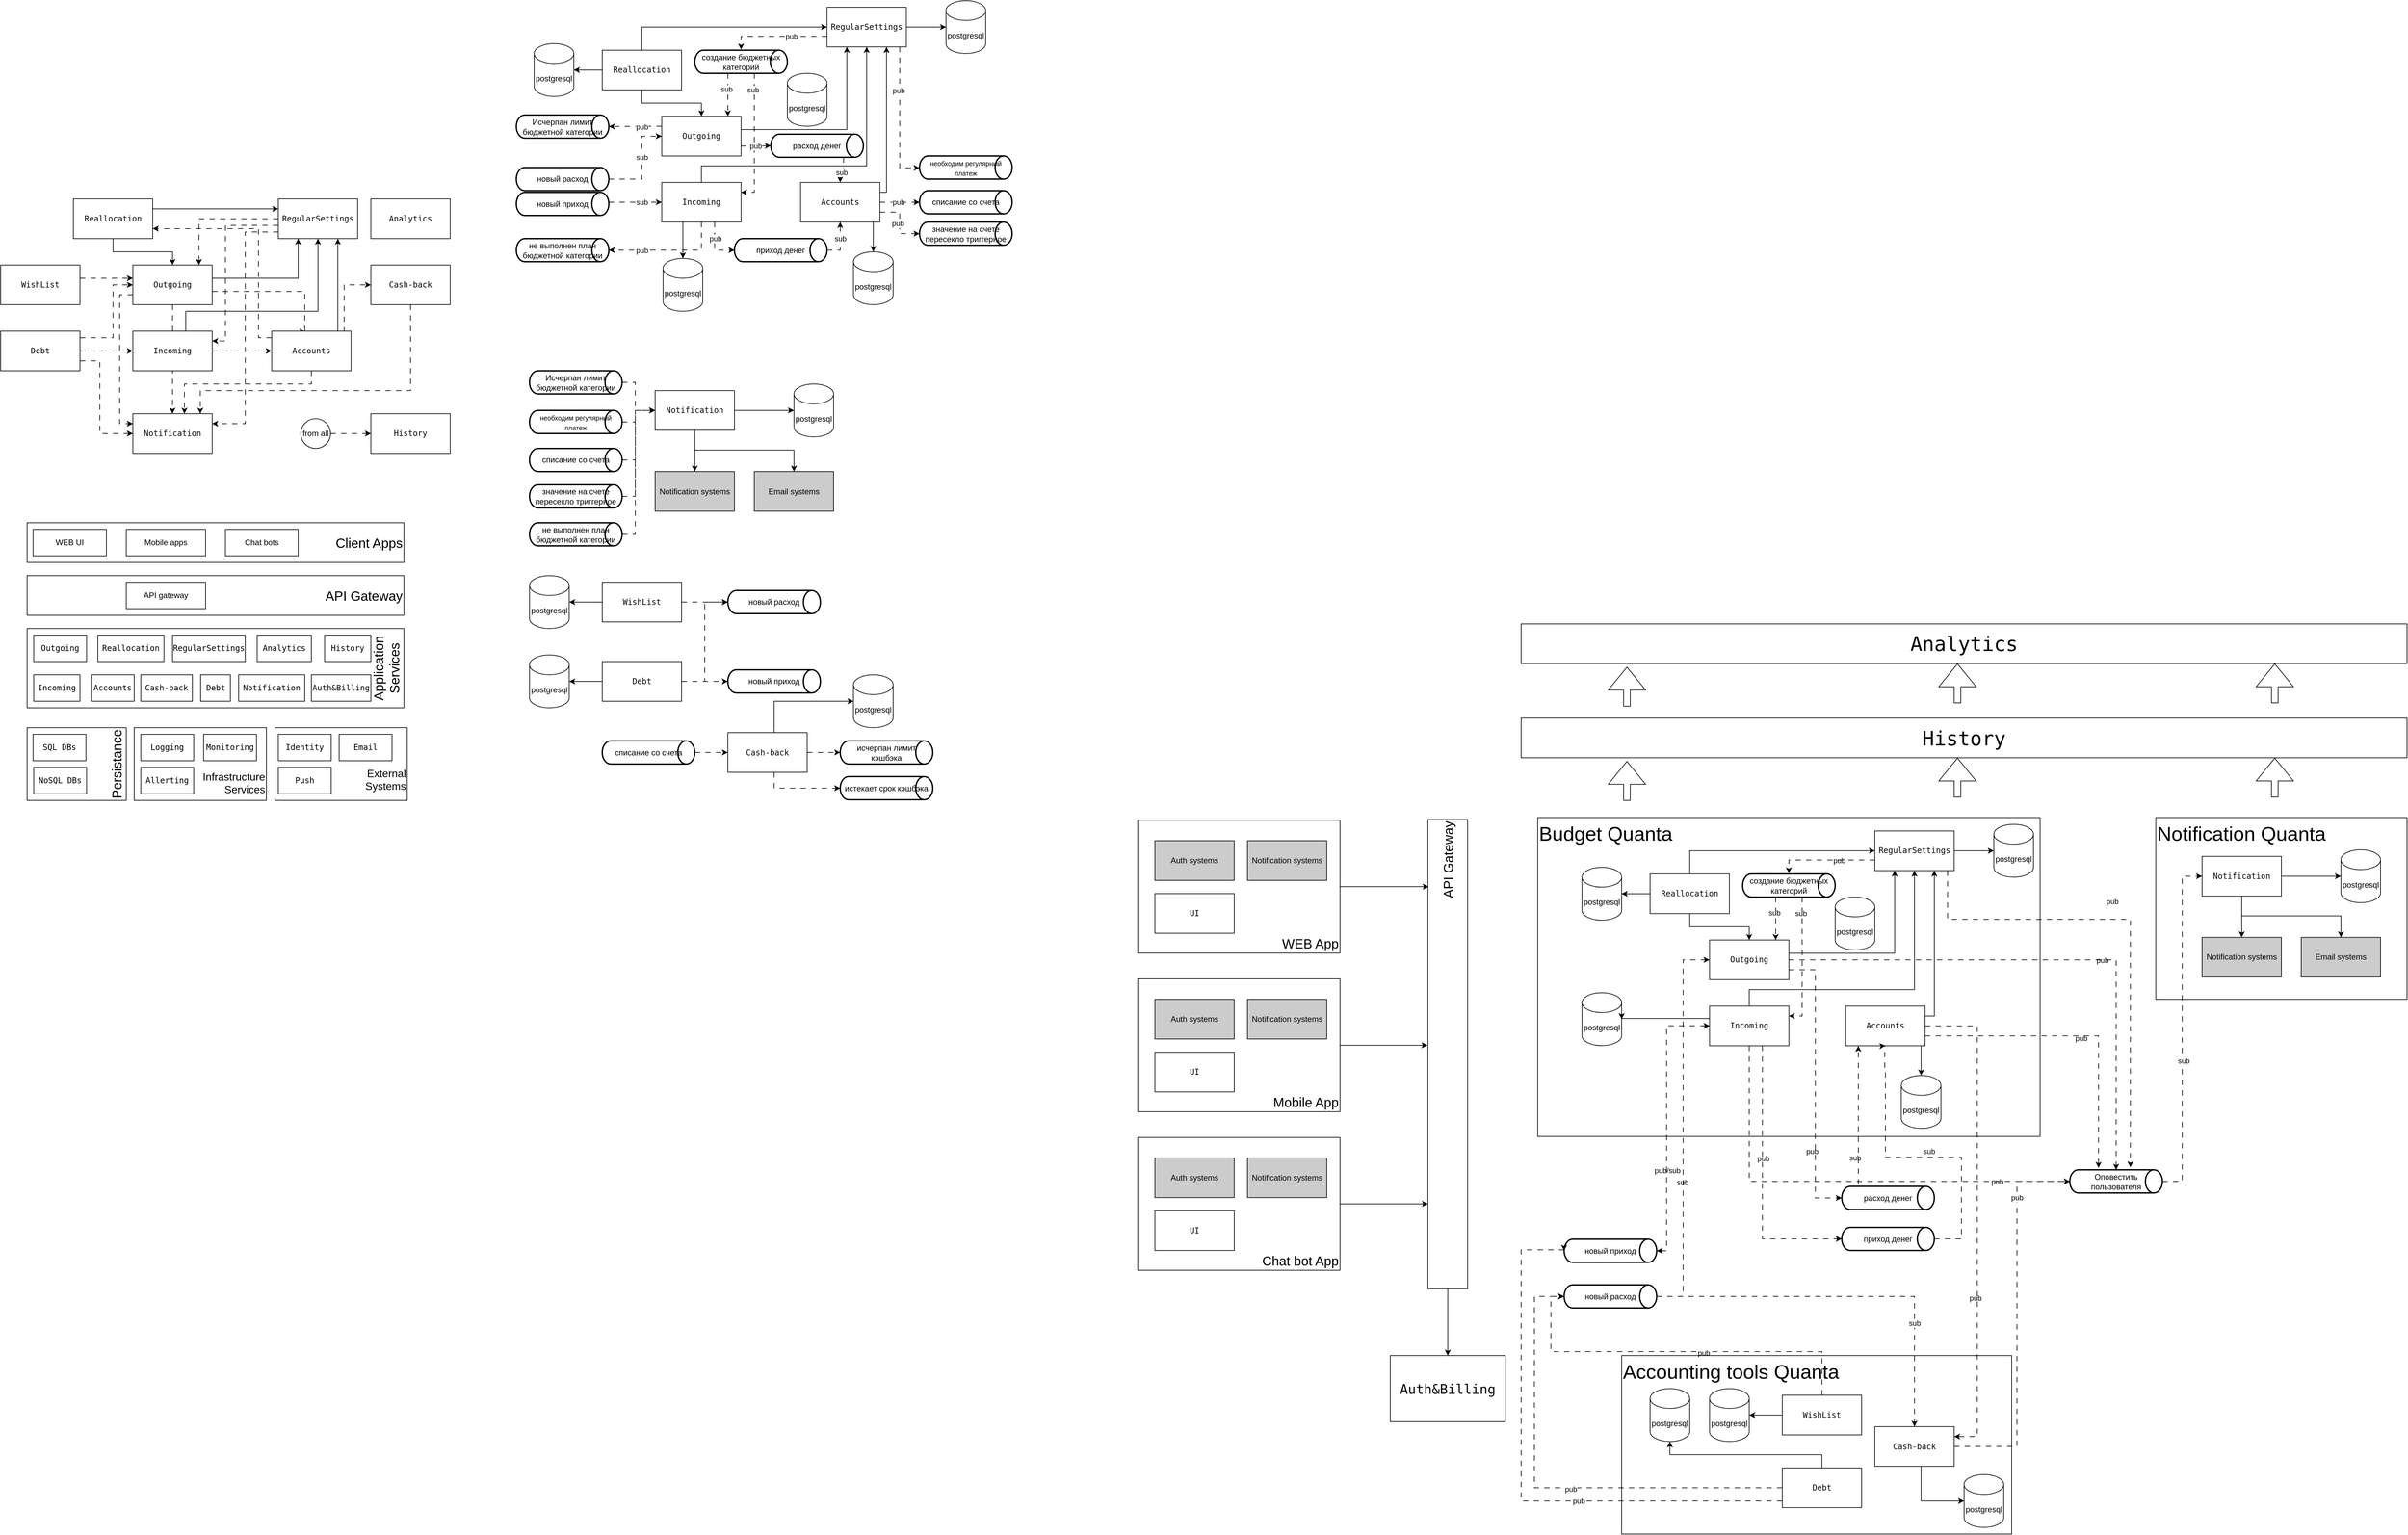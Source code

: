 <mxfile version="24.0.5" type="device" pages="2">
  <diagram name="Page-1" id="hokXrgD_V4a_NPM6iukb">
    <mxGraphModel dx="1781" dy="1739" grid="1" gridSize="10" guides="1" tooltips="1" connect="1" arrows="1" fold="1" page="1" pageScale="1" pageWidth="827" pageHeight="1169" math="0" shadow="0">
      <root>
        <mxCell id="0" />
        <mxCell id="1" parent="0" />
        <mxCell id="hY-qxPDNWaJctluODpUw-20" style="edgeStyle=orthogonalEdgeStyle;rounded=0;orthogonalLoop=1;jettySize=auto;html=1;entryX=0.425;entryY=0.017;entryDx=0;entryDy=0;dashed=1;dashPattern=8 8;entryPerimeter=0;" parent="1" source="hY-qxPDNWaJctluODpUw-1" target="hY-qxPDNWaJctluODpUw-4" edge="1">
          <mxGeometry relative="1" as="geometry">
            <Array as="points">
              <mxPoint x="420" y="400" />
            </Array>
          </mxGeometry>
        </mxCell>
        <mxCell id="hY-qxPDNWaJctluODpUw-23" style="edgeStyle=orthogonalEdgeStyle;rounded=0;orthogonalLoop=1;jettySize=auto;html=1;entryX=0.25;entryY=1;entryDx=0;entryDy=0;" parent="1" source="hY-qxPDNWaJctluODpUw-1" target="hY-qxPDNWaJctluODpUw-6" edge="1">
          <mxGeometry relative="1" as="geometry">
            <Array as="points">
              <mxPoint x="410" y="380" />
            </Array>
          </mxGeometry>
        </mxCell>
        <mxCell id="hY-qxPDNWaJctluODpUw-25" style="edgeStyle=orthogonalEdgeStyle;rounded=0;orthogonalLoop=1;jettySize=auto;html=1;dashed=1;dashPattern=8 8;exitX=0.913;exitY=0.033;exitDx=0;exitDy=0;entryX=0;entryY=0.5;entryDx=0;entryDy=0;exitPerimeter=0;" parent="1" source="hY-qxPDNWaJctluODpUw-4" target="hY-qxPDNWaJctluODpUw-8" edge="1">
          <mxGeometry relative="1" as="geometry">
            <Array as="points">
              <mxPoint x="480" y="390" />
            </Array>
          </mxGeometry>
        </mxCell>
        <mxCell id="hY-qxPDNWaJctluODpUw-30" style="edgeStyle=orthogonalEdgeStyle;rounded=0;orthogonalLoop=1;jettySize=auto;html=1;dashed=1;dashPattern=8 8;entryX=0.5;entryY=0;entryDx=0;entryDy=0;" parent="1" source="hY-qxPDNWaJctluODpUw-1" target="hY-qxPDNWaJctluODpUw-9" edge="1">
          <mxGeometry relative="1" as="geometry">
            <mxPoint x="220" y="580" as="targetPoint" />
          </mxGeometry>
        </mxCell>
        <mxCell id="hY-qxPDNWaJctluODpUw-38" style="edgeStyle=orthogonalEdgeStyle;rounded=0;orthogonalLoop=1;jettySize=auto;html=1;entryX=0;entryY=0.25;entryDx=0;entryDy=0;dashed=1;dashPattern=8 8;exitX=0;exitY=0.75;exitDx=0;exitDy=0;" parent="1" source="hY-qxPDNWaJctluODpUw-1" target="hY-qxPDNWaJctluODpUw-9" edge="1">
          <mxGeometry relative="1" as="geometry">
            <Array as="points">
              <mxPoint x="140" y="405" />
              <mxPoint x="140" y="600" />
            </Array>
          </mxGeometry>
        </mxCell>
        <mxCell id="hY-qxPDNWaJctluODpUw-1" value="&lt;div style=&quot;background-color: rgb(255, 255, 255); color: rgb(8, 8, 8); font-family: &amp;quot;JetBrains Mono&amp;quot;, monospace;&quot;&gt;Outgoing&lt;/div&gt;" style="rounded=0;whiteSpace=wrap;html=1;" parent="1" vertex="1">
          <mxGeometry x="160" y="360" width="120" height="60" as="geometry" />
        </mxCell>
        <mxCell id="hY-qxPDNWaJctluODpUw-19" value="" style="edgeStyle=orthogonalEdgeStyle;rounded=0;orthogonalLoop=1;jettySize=auto;html=1;dashed=1;dashPattern=8 8;" parent="1" source="hY-qxPDNWaJctluODpUw-2" target="hY-qxPDNWaJctluODpUw-4" edge="1">
          <mxGeometry relative="1" as="geometry" />
        </mxCell>
        <mxCell id="hY-qxPDNWaJctluODpUw-24" style="edgeStyle=orthogonalEdgeStyle;rounded=0;orthogonalLoop=1;jettySize=auto;html=1;entryX=0.5;entryY=1;entryDx=0;entryDy=0;" parent="1" source="hY-qxPDNWaJctluODpUw-2" target="hY-qxPDNWaJctluODpUw-6" edge="1">
          <mxGeometry relative="1" as="geometry">
            <mxPoint x="440" y="320" as="targetPoint" />
            <Array as="points">
              <mxPoint x="240" y="430" />
              <mxPoint x="440" y="430" />
            </Array>
          </mxGeometry>
        </mxCell>
        <mxCell id="hY-qxPDNWaJctluODpUw-2" value="&lt;div style=&quot;background-color: rgb(255, 255, 255); color: rgb(8, 8, 8); font-family: &amp;quot;JetBrains Mono&amp;quot;, monospace;&quot;&gt;Incoming&lt;/div&gt;" style="rounded=0;whiteSpace=wrap;html=1;" parent="1" vertex="1">
          <mxGeometry x="160" y="460" width="120" height="60" as="geometry" />
        </mxCell>
        <mxCell id="hY-qxPDNWaJctluODpUw-18" value="" style="edgeStyle=orthogonalEdgeStyle;rounded=0;orthogonalLoop=1;jettySize=auto;html=1;" parent="1" source="hY-qxPDNWaJctluODpUw-3" target="hY-qxPDNWaJctluODpUw-1" edge="1">
          <mxGeometry relative="1" as="geometry">
            <Array as="points">
              <mxPoint x="130" y="340" />
              <mxPoint x="220" y="340" />
            </Array>
          </mxGeometry>
        </mxCell>
        <mxCell id="hY-qxPDNWaJctluODpUw-34" style="edgeStyle=orthogonalEdgeStyle;rounded=0;orthogonalLoop=1;jettySize=auto;html=1;entryX=0;entryY=0.25;entryDx=0;entryDy=0;" parent="1" source="hY-qxPDNWaJctluODpUw-3" target="hY-qxPDNWaJctluODpUw-6" edge="1">
          <mxGeometry relative="1" as="geometry">
            <Array as="points">
              <mxPoint x="240" y="275" />
              <mxPoint x="240" y="275" />
            </Array>
          </mxGeometry>
        </mxCell>
        <mxCell id="hY-qxPDNWaJctluODpUw-3" value="&lt;div style=&quot;background-color: rgb(255, 255, 255); color: rgb(8, 8, 8); font-family: &amp;quot;JetBrains Mono&amp;quot;, monospace;&quot;&gt;Reallocation&lt;/div&gt;" style="rounded=0;whiteSpace=wrap;html=1;" parent="1" vertex="1">
          <mxGeometry x="70" y="260" width="120" height="60" as="geometry" />
        </mxCell>
        <mxCell id="hY-qxPDNWaJctluODpUw-97" style="edgeStyle=orthogonalEdgeStyle;rounded=0;orthogonalLoop=1;jettySize=auto;html=1;entryX=1;entryY=0.75;entryDx=0;entryDy=0;dashed=1;dashPattern=8 8;" parent="1" source="hY-qxPDNWaJctluODpUw-4" target="hY-qxPDNWaJctluODpUw-3" edge="1">
          <mxGeometry relative="1" as="geometry">
            <Array as="points">
              <mxPoint x="350" y="470" />
              <mxPoint x="350" y="305" />
            </Array>
          </mxGeometry>
        </mxCell>
        <mxCell id="hY-qxPDNWaJctluODpUw-108" style="edgeStyle=orthogonalEdgeStyle;rounded=0;orthogonalLoop=1;jettySize=auto;html=1;entryX=0.75;entryY=1;entryDx=0;entryDy=0;" parent="1" source="hY-qxPDNWaJctluODpUw-4" target="hY-qxPDNWaJctluODpUw-6" edge="1">
          <mxGeometry relative="1" as="geometry">
            <Array as="points">
              <mxPoint x="470" y="430" />
              <mxPoint x="470" y="430" />
            </Array>
          </mxGeometry>
        </mxCell>
        <mxCell id="hY-qxPDNWaJctluODpUw-4" value="&lt;div style=&quot;background-color: rgb(255, 255, 255); color: rgb(8, 8, 8); font-family: &amp;quot;JetBrains Mono&amp;quot;, monospace;&quot;&gt;Accounts&lt;/div&gt;" style="rounded=0;whiteSpace=wrap;html=1;" parent="1" vertex="1">
          <mxGeometry x="370" y="460" width="120" height="60" as="geometry" />
        </mxCell>
        <mxCell id="hY-qxPDNWaJctluODpUw-27" value="" style="edgeStyle=orthogonalEdgeStyle;rounded=0;orthogonalLoop=1;jettySize=auto;html=1;dashed=1;dashPattern=8 8;" parent="1" source="hY-qxPDNWaJctluODpUw-5" target="hY-qxPDNWaJctluODpUw-2" edge="1">
          <mxGeometry relative="1" as="geometry">
            <Array as="points">
              <mxPoint x="120" y="490" />
              <mxPoint x="120" y="490" />
            </Array>
          </mxGeometry>
        </mxCell>
        <mxCell id="hY-qxPDNWaJctluODpUw-28" style="edgeStyle=orthogonalEdgeStyle;rounded=0;orthogonalLoop=1;jettySize=auto;html=1;dashed=1;dashPattern=8 8;entryX=0;entryY=0.5;entryDx=0;entryDy=0;" parent="1" source="hY-qxPDNWaJctluODpUw-5" target="hY-qxPDNWaJctluODpUw-1" edge="1">
          <mxGeometry relative="1" as="geometry">
            <Array as="points">
              <mxPoint x="130" y="470" />
              <mxPoint x="130" y="390" />
            </Array>
          </mxGeometry>
        </mxCell>
        <mxCell id="hY-qxPDNWaJctluODpUw-31" style="edgeStyle=orthogonalEdgeStyle;rounded=0;orthogonalLoop=1;jettySize=auto;html=1;entryX=0;entryY=0.5;entryDx=0;entryDy=0;dashed=1;dashPattern=8 8;exitX=1;exitY=0.75;exitDx=0;exitDy=0;" parent="1" source="hY-qxPDNWaJctluODpUw-5" target="hY-qxPDNWaJctluODpUw-9" edge="1">
          <mxGeometry relative="1" as="geometry">
            <Array as="points">
              <mxPoint x="110" y="505" />
              <mxPoint x="110" y="615" />
            </Array>
          </mxGeometry>
        </mxCell>
        <mxCell id="hY-qxPDNWaJctluODpUw-5" value="&lt;div style=&quot;background-color: rgb(255, 255, 255); color: rgb(8, 8, 8); font-family: &amp;quot;JetBrains Mono&amp;quot;, monospace;&quot;&gt;Debt&lt;/div&gt;" style="rounded=0;whiteSpace=wrap;html=1;" parent="1" vertex="1">
          <mxGeometry x="-40" y="460" width="120" height="60" as="geometry" />
        </mxCell>
        <mxCell id="hY-qxPDNWaJctluODpUw-21" style="edgeStyle=orthogonalEdgeStyle;rounded=0;orthogonalLoop=1;jettySize=auto;html=1;dashed=1;dashPattern=8 8;" parent="1" source="hY-qxPDNWaJctluODpUw-6" edge="1">
          <mxGeometry relative="1" as="geometry">
            <mxPoint x="260" y="360" as="targetPoint" />
            <Array as="points">
              <mxPoint x="260" y="290" />
              <mxPoint x="260" y="360" />
            </Array>
          </mxGeometry>
        </mxCell>
        <mxCell id="hY-qxPDNWaJctluODpUw-39" style="edgeStyle=orthogonalEdgeStyle;rounded=0;orthogonalLoop=1;jettySize=auto;html=1;entryX=1;entryY=0.25;entryDx=0;entryDy=0;dashed=1;dashPattern=8 8;" parent="1" source="hY-qxPDNWaJctluODpUw-6" target="hY-qxPDNWaJctluODpUw-9" edge="1">
          <mxGeometry relative="1" as="geometry">
            <Array as="points">
              <mxPoint x="330" y="310" />
              <mxPoint x="330" y="600" />
            </Array>
          </mxGeometry>
        </mxCell>
        <mxCell id="hY-qxPDNWaJctluODpUw-6" value="&lt;div style=&quot;background-color: rgb(255, 255, 255); color: rgb(8, 8, 8); font-family: &amp;quot;JetBrains Mono&amp;quot;, monospace;&quot;&gt;RegularSettings&lt;/div&gt;" style="rounded=0;whiteSpace=wrap;html=1;" parent="1" vertex="1">
          <mxGeometry x="380" y="260" width="120" height="60" as="geometry" />
        </mxCell>
        <mxCell id="hY-qxPDNWaJctluODpUw-26" value="" style="edgeStyle=orthogonalEdgeStyle;rounded=0;orthogonalLoop=1;jettySize=auto;html=1;dashed=1;dashPattern=8 8;" parent="1" source="hY-qxPDNWaJctluODpUw-7" target="hY-qxPDNWaJctluODpUw-1" edge="1">
          <mxGeometry relative="1" as="geometry">
            <Array as="points">
              <mxPoint x="120" y="380" />
              <mxPoint x="120" y="380" />
            </Array>
          </mxGeometry>
        </mxCell>
        <mxCell id="hY-qxPDNWaJctluODpUw-7" value="&lt;div style=&quot;background-color: rgb(255, 255, 255); color: rgb(8, 8, 8); font-family: &amp;quot;JetBrains Mono&amp;quot;, monospace;&quot;&gt;WishList&lt;/div&gt;" style="rounded=0;whiteSpace=wrap;html=1;" parent="1" vertex="1">
          <mxGeometry x="-40" y="360" width="120" height="60" as="geometry" />
        </mxCell>
        <mxCell id="hY-qxPDNWaJctluODpUw-8" value="&lt;div style=&quot;background-color: rgb(255, 255, 255); color: rgb(8, 8, 8); font-family: &amp;quot;JetBrains Mono&amp;quot;, monospace;&quot;&gt;Cash-back&lt;/div&gt;" style="rounded=0;whiteSpace=wrap;html=1;" parent="1" vertex="1">
          <mxGeometry x="520" y="360" width="120" height="60" as="geometry" />
        </mxCell>
        <mxCell id="hY-qxPDNWaJctluODpUw-9" value="&lt;div style=&quot;background-color: rgb(255, 255, 255); color: rgb(8, 8, 8); font-family: &amp;quot;JetBrains Mono&amp;quot;, monospace;&quot;&gt;Notification&lt;/div&gt;" style="rounded=0;whiteSpace=wrap;html=1;" parent="1" vertex="1">
          <mxGeometry x="160" y="585" width="120" height="60" as="geometry" />
        </mxCell>
        <mxCell id="hY-qxPDNWaJctluODpUw-10" value="&lt;div style=&quot;background-color: rgb(255, 255, 255); color: rgb(8, 8, 8); font-family: &amp;quot;JetBrains Mono&amp;quot;, monospace;&quot;&gt;History&lt;/div&gt;" style="rounded=0;whiteSpace=wrap;html=1;" parent="1" vertex="1">
          <mxGeometry x="520" y="585" width="120" height="60" as="geometry" />
        </mxCell>
        <mxCell id="hY-qxPDNWaJctluODpUw-11" value="&lt;div style=&quot;background-color: rgb(255, 255, 255); color: rgb(8, 8, 8); font-family: &amp;quot;JetBrains Mono&amp;quot;, monospace;&quot;&gt;Analytics&lt;/div&gt;" style="rounded=0;whiteSpace=wrap;html=1;" parent="1" vertex="1">
          <mxGeometry x="520" y="260" width="120" height="60" as="geometry" />
        </mxCell>
        <mxCell id="hY-qxPDNWaJctluODpUw-33" style="edgeStyle=orthogonalEdgeStyle;rounded=0;orthogonalLoop=1;jettySize=auto;html=1;entryX=0.65;entryY=0;entryDx=0;entryDy=0;entryPerimeter=0;dashed=1;dashPattern=8 8;" parent="1" source="hY-qxPDNWaJctluODpUw-4" target="hY-qxPDNWaJctluODpUw-9" edge="1">
          <mxGeometry relative="1" as="geometry">
            <Array as="points">
              <mxPoint x="430" y="540" />
              <mxPoint x="238" y="540" />
            </Array>
          </mxGeometry>
        </mxCell>
        <mxCell id="hY-qxPDNWaJctluODpUw-36" style="edgeStyle=orthogonalEdgeStyle;rounded=0;orthogonalLoop=1;jettySize=auto;html=1;entryX=1;entryY=0.25;entryDx=0;entryDy=0;dashed=1;dashPattern=8 8;" parent="1" source="hY-qxPDNWaJctluODpUw-6" target="hY-qxPDNWaJctluODpUw-2" edge="1">
          <mxGeometry relative="1" as="geometry">
            <Array as="points">
              <mxPoint x="300" y="300" />
              <mxPoint x="300" y="475" />
            </Array>
          </mxGeometry>
        </mxCell>
        <mxCell id="hY-qxPDNWaJctluODpUw-37" style="edgeStyle=orthogonalEdgeStyle;rounded=0;orthogonalLoop=1;jettySize=auto;html=1;entryX=0.85;entryY=0;entryDx=0;entryDy=0;entryPerimeter=0;dashed=1;dashPattern=8 8;" parent="1" source="hY-qxPDNWaJctluODpUw-8" target="hY-qxPDNWaJctluODpUw-9" edge="1">
          <mxGeometry relative="1" as="geometry">
            <Array as="points">
              <mxPoint x="580" y="550" />
              <mxPoint x="262" y="550" />
            </Array>
          </mxGeometry>
        </mxCell>
        <mxCell id="hY-qxPDNWaJctluODpUw-41" value="" style="edgeStyle=orthogonalEdgeStyle;rounded=0;orthogonalLoop=1;jettySize=auto;html=1;dashed=1;dashPattern=8 8;" parent="1" source="hY-qxPDNWaJctluODpUw-40" target="hY-qxPDNWaJctluODpUw-10" edge="1">
          <mxGeometry relative="1" as="geometry" />
        </mxCell>
        <mxCell id="hY-qxPDNWaJctluODpUw-40" value="from all" style="ellipse;whiteSpace=wrap;html=1;aspect=fixed;" parent="1" vertex="1">
          <mxGeometry x="414" y="592.5" width="45" height="45" as="geometry" />
        </mxCell>
        <mxCell id="hY-qxPDNWaJctluODpUw-43" style="edgeStyle=orthogonalEdgeStyle;rounded=0;orthogonalLoop=1;jettySize=auto;html=1;entryX=0.25;entryY=1;entryDx=0;entryDy=0;" parent="1" source="hY-qxPDNWaJctluODpUw-47" target="hY-qxPDNWaJctluODpUw-62" edge="1">
          <mxGeometry relative="1" as="geometry">
            <Array as="points">
              <mxPoint x="1240" y="155" />
            </Array>
            <mxPoint x="1250" y="130" as="targetPoint" />
          </mxGeometry>
        </mxCell>
        <mxCell id="hY-qxPDNWaJctluODpUw-44" style="edgeStyle=orthogonalEdgeStyle;rounded=0;orthogonalLoop=1;jettySize=auto;html=1;dashed=1;dashPattern=8 8;exitX=1;exitY=0.5;exitDx=0;exitDy=0;entryX=0;entryY=0.5;entryDx=0;entryDy=0;entryPerimeter=0;" parent="1" source="hY-qxPDNWaJctluODpUw-54" target="hY-qxPDNWaJctluODpUw-76" edge="1">
          <mxGeometry relative="1" as="geometry">
            <mxPoint x="1351.255" y="264.995" as="targetPoint" />
          </mxGeometry>
        </mxCell>
        <mxCell id="hY-qxPDNWaJctluODpUw-120" value="pub" style="edgeLabel;html=1;align=center;verticalAlign=middle;resizable=0;points=[];" parent="hY-qxPDNWaJctluODpUw-44" vertex="1" connectable="0">
          <mxGeometry x="-0.071" y="1" relative="1" as="geometry">
            <mxPoint y="1" as="offset" />
          </mxGeometry>
        </mxCell>
        <mxCell id="hY-qxPDNWaJctluODpUw-45" style="edgeStyle=orthogonalEdgeStyle;rounded=0;orthogonalLoop=1;jettySize=auto;html=1;dashed=1;dashPattern=8 8;entryX=1;entryY=0.5;entryDx=0;entryDy=0;entryPerimeter=0;exitX=0.5;exitY=1;exitDx=0;exitDy=0;" parent="1" source="hY-qxPDNWaJctluODpUw-50" target="hY-qxPDNWaJctluODpUw-86" edge="1">
          <mxGeometry relative="1" as="geometry">
            <mxPoint x="1020" y="360" as="targetPoint" />
          </mxGeometry>
        </mxCell>
        <mxCell id="hY-qxPDNWaJctluODpUw-119" value="pub" style="edgeLabel;html=1;align=center;verticalAlign=middle;resizable=0;points=[];" parent="hY-qxPDNWaJctluODpUw-45" vertex="1" connectable="0">
          <mxGeometry x="0.637" relative="1" as="geometry">
            <mxPoint x="17" as="offset" />
          </mxGeometry>
        </mxCell>
        <mxCell id="hY-qxPDNWaJctluODpUw-47" value="&lt;div style=&quot;background-color: rgb(255, 255, 255); color: rgb(8, 8, 8); font-family: &amp;quot;JetBrains Mono&amp;quot;, monospace;&quot;&gt;Outgoing&lt;/div&gt;" style="rounded=0;whiteSpace=wrap;html=1;" parent="1" vertex="1">
          <mxGeometry x="960" y="135" width="120" height="60" as="geometry" />
        </mxCell>
        <mxCell id="hY-qxPDNWaJctluODpUw-48" value="" style="edgeStyle=orthogonalEdgeStyle;rounded=0;orthogonalLoop=1;jettySize=auto;html=1;entryX=0;entryY=0.5;entryDx=0;entryDy=0;entryPerimeter=0;dashed=1;dashPattern=8 8;" parent="1" source="hY-qxPDNWaJctluODpUw-50" target="hY-qxPDNWaJctluODpUw-101" edge="1">
          <mxGeometry relative="1" as="geometry">
            <Array as="points">
              <mxPoint x="1040" y="338" />
            </Array>
          </mxGeometry>
        </mxCell>
        <mxCell id="hY-qxPDNWaJctluODpUw-104" value="pub" style="edgeLabel;html=1;align=center;verticalAlign=middle;resizable=0;points=[];" parent="hY-qxPDNWaJctluODpUw-48" vertex="1" connectable="0">
          <mxGeometry x="-0.145" y="1" relative="1" as="geometry">
            <mxPoint y="-6" as="offset" />
          </mxGeometry>
        </mxCell>
        <mxCell id="hY-qxPDNWaJctluODpUw-93" style="edgeStyle=orthogonalEdgeStyle;rounded=0;orthogonalLoop=1;jettySize=auto;html=1;entryX=0.5;entryY=1;entryDx=0;entryDy=0;" parent="1" source="hY-qxPDNWaJctluODpUw-50" target="hY-qxPDNWaJctluODpUw-62" edge="1">
          <mxGeometry relative="1" as="geometry">
            <Array as="points">
              <mxPoint x="1020" y="210" />
              <mxPoint x="1270" y="210" />
            </Array>
          </mxGeometry>
        </mxCell>
        <mxCell id="hY-qxPDNWaJctluODpUw-50" value="&lt;div style=&quot;background-color: rgb(255, 255, 255); color: rgb(8, 8, 8); font-family: &amp;quot;JetBrains Mono&amp;quot;, monospace;&quot;&gt;Incoming&lt;/div&gt;" style="rounded=0;whiteSpace=wrap;html=1;" parent="1" vertex="1">
          <mxGeometry x="960" y="235" width="120" height="60" as="geometry" />
        </mxCell>
        <mxCell id="hY-qxPDNWaJctluODpUw-51" value="" style="edgeStyle=orthogonalEdgeStyle;rounded=0;orthogonalLoop=1;jettySize=auto;html=1;" parent="1" source="hY-qxPDNWaJctluODpUw-53" target="hY-qxPDNWaJctluODpUw-47" edge="1">
          <mxGeometry relative="1" as="geometry">
            <Array as="points">
              <mxPoint x="930" y="115" />
              <mxPoint x="1020" y="115" />
            </Array>
          </mxGeometry>
        </mxCell>
        <mxCell id="hY-qxPDNWaJctluODpUw-52" style="edgeStyle=orthogonalEdgeStyle;rounded=0;orthogonalLoop=1;jettySize=auto;html=1;entryX=0;entryY=0.5;entryDx=0;entryDy=0;" parent="1" source="hY-qxPDNWaJctluODpUw-53" target="hY-qxPDNWaJctluODpUw-62" edge="1">
          <mxGeometry relative="1" as="geometry">
            <Array as="points">
              <mxPoint x="930" />
            </Array>
          </mxGeometry>
        </mxCell>
        <mxCell id="hY-qxPDNWaJctluODpUw-95" value="" style="edgeStyle=orthogonalEdgeStyle;rounded=0;orthogonalLoop=1;jettySize=auto;html=1;" parent="1" source="hY-qxPDNWaJctluODpUw-53" target="hY-qxPDNWaJctluODpUw-94" edge="1">
          <mxGeometry relative="1" as="geometry" />
        </mxCell>
        <mxCell id="hY-qxPDNWaJctluODpUw-53" value="&lt;div style=&quot;background-color: rgb(255, 255, 255); color: rgb(8, 8, 8); font-family: &amp;quot;JetBrains Mono&amp;quot;, monospace;&quot;&gt;Reallocation&lt;/div&gt;" style="rounded=0;whiteSpace=wrap;html=1;" parent="1" vertex="1">
          <mxGeometry x="870" y="35" width="120" height="60" as="geometry" />
        </mxCell>
        <mxCell id="hY-qxPDNWaJctluODpUw-107" style="edgeStyle=orthogonalEdgeStyle;rounded=0;orthogonalLoop=1;jettySize=auto;html=1;entryX=0.75;entryY=1;entryDx=0;entryDy=0;" parent="1" source="hY-qxPDNWaJctluODpUw-54" target="hY-qxPDNWaJctluODpUw-62" edge="1">
          <mxGeometry relative="1" as="geometry">
            <mxPoint x="1300" y="40" as="targetPoint" />
            <Array as="points">
              <mxPoint x="1300" y="250" />
            </Array>
          </mxGeometry>
        </mxCell>
        <mxCell id="hY-qxPDNWaJctluODpUw-54" value="&lt;div style=&quot;background-color: rgb(255, 255, 255); color: rgb(8, 8, 8); font-family: &amp;quot;JetBrains Mono&amp;quot;, monospace;&quot;&gt;Accounts&lt;/div&gt;" style="rounded=0;whiteSpace=wrap;html=1;" parent="1" vertex="1">
          <mxGeometry x="1170" y="235" width="120" height="60" as="geometry" />
        </mxCell>
        <mxCell id="hY-qxPDNWaJctluODpUw-55" value="" style="edgeStyle=orthogonalEdgeStyle;rounded=0;orthogonalLoop=1;jettySize=auto;html=1;dashed=1;dashPattern=8 8;" parent="1" target="hY-qxPDNWaJctluODpUw-50" edge="1">
          <mxGeometry relative="1" as="geometry">
            <Array as="points">
              <mxPoint x="920" y="265" />
              <mxPoint x="920" y="265" />
            </Array>
            <mxPoint x="880" y="265.0" as="sourcePoint" />
          </mxGeometry>
        </mxCell>
        <mxCell id="hY-qxPDNWaJctluODpUw-118" value="sub" style="edgeLabel;html=1;align=center;verticalAlign=middle;resizable=0;points=[];" parent="hY-qxPDNWaJctluODpUw-55" vertex="1" connectable="0">
          <mxGeometry x="-0.101" y="1" relative="1" as="geometry">
            <mxPoint x="14" y="1" as="offset" />
          </mxGeometry>
        </mxCell>
        <mxCell id="hY-qxPDNWaJctluODpUw-56" style="edgeStyle=orthogonalEdgeStyle;rounded=0;orthogonalLoop=1;jettySize=auto;html=1;dashed=1;dashPattern=8 8;entryX=0;entryY=0.5;entryDx=0;entryDy=0;exitX=1;exitY=0.5;exitDx=0;exitDy=0;exitPerimeter=0;" parent="1" source="hY-qxPDNWaJctluODpUw-81" target="hY-qxPDNWaJctluODpUw-47" edge="1">
          <mxGeometry relative="1" as="geometry">
            <Array as="points">
              <mxPoint x="930" y="230" />
              <mxPoint x="930" y="165" />
            </Array>
            <mxPoint x="880" y="245.0" as="sourcePoint" />
          </mxGeometry>
        </mxCell>
        <mxCell id="hY-qxPDNWaJctluODpUw-117" value="sub" style="edgeLabel;html=1;align=center;verticalAlign=middle;resizable=0;points=[];" parent="hY-qxPDNWaJctluODpUw-56" vertex="1" connectable="0">
          <mxGeometry x="0.119" y="-3" relative="1" as="geometry">
            <mxPoint x="-3" y="-2" as="offset" />
          </mxGeometry>
        </mxCell>
        <mxCell id="hY-qxPDNWaJctluODpUw-59" style="edgeStyle=orthogonalEdgeStyle;rounded=0;orthogonalLoop=1;jettySize=auto;html=1;dashed=1;dashPattern=8 8;" parent="1" source="hY-qxPDNWaJctluODpUw-87" edge="1">
          <mxGeometry relative="1" as="geometry">
            <mxPoint x="1060" y="135" as="targetPoint" />
            <Array as="points">
              <mxPoint x="1060" y="65" />
              <mxPoint x="1060" y="135" />
            </Array>
          </mxGeometry>
        </mxCell>
        <mxCell id="hY-qxPDNWaJctluODpUw-90" value="sub" style="edgeLabel;html=1;align=center;verticalAlign=middle;resizable=0;points=[];" parent="hY-qxPDNWaJctluODpUw-59" vertex="1" connectable="0">
          <mxGeometry x="-0.279" y="-2" relative="1" as="geometry">
            <mxPoint as="offset" />
          </mxGeometry>
        </mxCell>
        <mxCell id="hY-qxPDNWaJctluODpUw-78" value="" style="edgeStyle=orthogonalEdgeStyle;rounded=0;orthogonalLoop=1;jettySize=auto;html=1;dashed=1;dashPattern=8 8;" parent="1" source="hY-qxPDNWaJctluODpUw-62" target="hY-qxPDNWaJctluODpUw-77" edge="1">
          <mxGeometry relative="1" as="geometry">
            <Array as="points">
              <mxPoint x="1320" y="213" />
            </Array>
          </mxGeometry>
        </mxCell>
        <mxCell id="hY-qxPDNWaJctluODpUw-122" value="pub" style="edgeLabel;html=1;align=center;verticalAlign=middle;resizable=0;points=[];" parent="hY-qxPDNWaJctluODpUw-78" vertex="1" connectable="0">
          <mxGeometry x="-0.111" y="-2" relative="1" as="geometry">
            <mxPoint y="-29" as="offset" />
          </mxGeometry>
        </mxCell>
        <mxCell id="hY-qxPDNWaJctluODpUw-62" value="&lt;div style=&quot;background-color: rgb(255, 255, 255); color: rgb(8, 8, 8); font-family: &amp;quot;JetBrains Mono&amp;quot;, monospace;&quot;&gt;RegularSettings&lt;/div&gt;" style="rounded=0;whiteSpace=wrap;html=1;" parent="1" vertex="1">
          <mxGeometry x="1210" y="-30" width="120" height="60" as="geometry" />
        </mxCell>
        <mxCell id="hY-qxPDNWaJctluODpUw-76" value="списание со счета" style="strokeWidth=2;html=1;shape=mxgraph.flowchart.direct_data;whiteSpace=wrap;" parent="1" vertex="1">
          <mxGeometry x="1350" y="247.5" width="140" height="35" as="geometry" />
        </mxCell>
        <mxCell id="hY-qxPDNWaJctluODpUw-77" value="&lt;font style=&quot;font-size: 10px;&quot;&gt;необходим регулярный платеж&lt;/font&gt;" style="strokeWidth=2;html=1;shape=mxgraph.flowchart.direct_data;whiteSpace=wrap;" parent="1" vertex="1">
          <mxGeometry x="1350" y="195" width="140" height="35" as="geometry" />
        </mxCell>
        <mxCell id="hY-qxPDNWaJctluODpUw-79" value="значение на счете пересекло триггерное" style="strokeWidth=2;html=1;shape=mxgraph.flowchart.direct_data;whiteSpace=wrap;" parent="1" vertex="1">
          <mxGeometry x="1350" y="295" width="140" height="35" as="geometry" />
        </mxCell>
        <mxCell id="hY-qxPDNWaJctluODpUw-80" style="edgeStyle=orthogonalEdgeStyle;rounded=0;orthogonalLoop=1;jettySize=auto;html=1;entryX=0;entryY=0.5;entryDx=0;entryDy=0;entryPerimeter=0;dashed=1;dashPattern=8 8;exitX=1;exitY=0.75;exitDx=0;exitDy=0;" parent="1" source="hY-qxPDNWaJctluODpUw-54" target="hY-qxPDNWaJctluODpUw-79" edge="1">
          <mxGeometry relative="1" as="geometry" />
        </mxCell>
        <mxCell id="hY-qxPDNWaJctluODpUw-121" value="pub" style="edgeLabel;html=1;align=center;verticalAlign=middle;resizable=0;points=[];" parent="hY-qxPDNWaJctluODpUw-80" vertex="1" connectable="0">
          <mxGeometry x="0.018" y="-3" relative="1" as="geometry">
            <mxPoint as="offset" />
          </mxGeometry>
        </mxCell>
        <mxCell id="hY-qxPDNWaJctluODpUw-81" value="новый расход" style="strokeWidth=2;html=1;shape=mxgraph.flowchart.direct_data;whiteSpace=wrap;" parent="1" vertex="1">
          <mxGeometry x="740" y="212.5" width="140" height="35" as="geometry" />
        </mxCell>
        <mxCell id="hY-qxPDNWaJctluODpUw-83" value="новый приход" style="strokeWidth=2;html=1;shape=mxgraph.flowchart.direct_data;whiteSpace=wrap;" parent="1" vertex="1">
          <mxGeometry x="740" y="250" width="140" height="35" as="geometry" />
        </mxCell>
        <mxCell id="hY-qxPDNWaJctluODpUw-84" value="Исчерпан лимит бюджетной категории" style="strokeWidth=2;html=1;shape=mxgraph.flowchart.direct_data;whiteSpace=wrap;" parent="1" vertex="1">
          <mxGeometry x="740" y="133" width="140" height="35" as="geometry" />
        </mxCell>
        <mxCell id="hY-qxPDNWaJctluODpUw-85" style="edgeStyle=orthogonalEdgeStyle;rounded=0;orthogonalLoop=1;jettySize=auto;html=1;entryX=1;entryY=0.5;entryDx=0;entryDy=0;entryPerimeter=0;exitX=0;exitY=0.25;exitDx=0;exitDy=0;dashed=1;dashPattern=8 8;" parent="1" source="hY-qxPDNWaJctluODpUw-47" target="hY-qxPDNWaJctluODpUw-84" edge="1">
          <mxGeometry relative="1" as="geometry" />
        </mxCell>
        <mxCell id="hY-qxPDNWaJctluODpUw-116" value="pub" style="edgeLabel;html=1;align=center;verticalAlign=middle;resizable=0;points=[];" parent="hY-qxPDNWaJctluODpUw-85" vertex="1" connectable="0">
          <mxGeometry x="0.13" relative="1" as="geometry">
            <mxPoint x="15" as="offset" />
          </mxGeometry>
        </mxCell>
        <mxCell id="hY-qxPDNWaJctluODpUw-86" value="не выполнен план бюджетной категории" style="strokeWidth=2;html=1;shape=mxgraph.flowchart.direct_data;whiteSpace=wrap;" parent="1" vertex="1">
          <mxGeometry x="740" y="320" width="140" height="35" as="geometry" />
        </mxCell>
        <mxCell id="hY-qxPDNWaJctluODpUw-88" value="" style="edgeStyle=orthogonalEdgeStyle;rounded=0;orthogonalLoop=1;jettySize=auto;html=1;dashed=1;dashPattern=8 8;exitX=0;exitY=0.75;exitDx=0;exitDy=0;" parent="1" edge="1">
          <mxGeometry relative="1" as="geometry">
            <mxPoint x="1080" y="34" as="targetPoint" />
            <Array as="points">
              <mxPoint x="1080" y="14" />
            </Array>
            <mxPoint x="1210" y="14" as="sourcePoint" />
          </mxGeometry>
        </mxCell>
        <mxCell id="hY-qxPDNWaJctluODpUw-89" value="pub" style="edgeLabel;html=1;align=center;verticalAlign=middle;resizable=0;points=[];" parent="hY-qxPDNWaJctluODpUw-88" vertex="1" connectable="0">
          <mxGeometry x="-0.475" y="-3" relative="1" as="geometry">
            <mxPoint x="-15" y="3" as="offset" />
          </mxGeometry>
        </mxCell>
        <mxCell id="hY-qxPDNWaJctluODpUw-91" style="edgeStyle=orthogonalEdgeStyle;rounded=0;orthogonalLoop=1;jettySize=auto;html=1;entryX=1;entryY=0.25;entryDx=0;entryDy=0;dashed=1;dashPattern=8 8;" parent="1" source="hY-qxPDNWaJctluODpUw-87" target="hY-qxPDNWaJctluODpUw-50" edge="1">
          <mxGeometry relative="1" as="geometry">
            <Array as="points">
              <mxPoint x="1100" y="250" />
            </Array>
          </mxGeometry>
        </mxCell>
        <mxCell id="hY-qxPDNWaJctluODpUw-92" value="sub" style="edgeLabel;html=1;align=center;verticalAlign=middle;resizable=0;points=[];" parent="hY-qxPDNWaJctluODpUw-91" vertex="1" connectable="0">
          <mxGeometry x="0.097" y="-2" relative="1" as="geometry">
            <mxPoint y="-85" as="offset" />
          </mxGeometry>
        </mxCell>
        <mxCell id="hY-qxPDNWaJctluODpUw-87" value="создание бюджетных категорий" style="strokeWidth=2;html=1;shape=mxgraph.flowchart.direct_data;whiteSpace=wrap;" parent="1" vertex="1">
          <mxGeometry x="1010" y="35" width="140" height="35" as="geometry" />
        </mxCell>
        <mxCell id="hY-qxPDNWaJctluODpUw-94" value="postgresql" style="shape=cylinder3;whiteSpace=wrap;html=1;boundedLbl=1;backgroundOutline=1;size=15;" parent="1" vertex="1">
          <mxGeometry x="767" y="25" width="60" height="80" as="geometry" />
        </mxCell>
        <mxCell id="hY-qxPDNWaJctluODpUw-96" value="postgresql" style="shape=cylinder3;whiteSpace=wrap;html=1;boundedLbl=1;backgroundOutline=1;size=15;" parent="1" vertex="1">
          <mxGeometry x="1150" y="70" width="60" height="80" as="geometry" />
        </mxCell>
        <mxCell id="hY-qxPDNWaJctluODpUw-100" value="" style="edgeStyle=orthogonalEdgeStyle;rounded=0;orthogonalLoop=1;jettySize=auto;html=1;dashed=1;dashPattern=8 8;exitX=0.786;exitY=1.009;exitDx=0;exitDy=0;exitPerimeter=0;" parent="1" source="hY-qxPDNWaJctluODpUw-98" target="hY-qxPDNWaJctluODpUw-54" edge="1">
          <mxGeometry relative="1" as="geometry">
            <Array as="points" />
          </mxGeometry>
        </mxCell>
        <mxCell id="hY-qxPDNWaJctluODpUw-103" value="sub" style="edgeLabel;html=1;align=center;verticalAlign=middle;resizable=0;points=[];" parent="hY-qxPDNWaJctluODpUw-100" vertex="1" connectable="0">
          <mxGeometry x="0.28" y="2" relative="1" as="geometry">
            <mxPoint as="offset" />
          </mxGeometry>
        </mxCell>
        <mxCell id="hY-qxPDNWaJctluODpUw-98" value="расход денег" style="strokeWidth=2;html=1;shape=mxgraph.flowchart.direct_data;whiteSpace=wrap;" parent="1" vertex="1">
          <mxGeometry x="1125" y="162" width="140" height="35" as="geometry" />
        </mxCell>
        <mxCell id="hY-qxPDNWaJctluODpUw-99" style="edgeStyle=orthogonalEdgeStyle;rounded=0;orthogonalLoop=1;jettySize=auto;html=1;entryX=0;entryY=0.5;entryDx=0;entryDy=0;entryPerimeter=0;exitX=1;exitY=0.75;exitDx=0;exitDy=0;dashed=1;dashPattern=8 8;" parent="1" source="hY-qxPDNWaJctluODpUw-47" target="hY-qxPDNWaJctluODpUw-98" edge="1">
          <mxGeometry relative="1" as="geometry" />
        </mxCell>
        <mxCell id="hY-qxPDNWaJctluODpUw-102" value="pub" style="edgeLabel;html=1;align=center;verticalAlign=middle;resizable=0;points=[];" parent="hY-qxPDNWaJctluODpUw-99" vertex="1" connectable="0">
          <mxGeometry x="-0.432" y="-2" relative="1" as="geometry">
            <mxPoint x="9" y="-2" as="offset" />
          </mxGeometry>
        </mxCell>
        <mxCell id="hY-qxPDNWaJctluODpUw-105" style="edgeStyle=orthogonalEdgeStyle;rounded=0;orthogonalLoop=1;jettySize=auto;html=1;entryX=0.5;entryY=1;entryDx=0;entryDy=0;exitX=1;exitY=0.5;exitDx=0;exitDy=0;exitPerimeter=0;dashed=1;dashPattern=8 8;" parent="1" source="hY-qxPDNWaJctluODpUw-101" target="hY-qxPDNWaJctluODpUw-54" edge="1">
          <mxGeometry relative="1" as="geometry" />
        </mxCell>
        <mxCell id="hY-qxPDNWaJctluODpUw-106" value="sub" style="edgeLabel;html=1;align=center;verticalAlign=middle;resizable=0;points=[];" parent="hY-qxPDNWaJctluODpUw-105" vertex="1" connectable="0">
          <mxGeometry x="-0.056" y="-1" relative="1" as="geometry">
            <mxPoint x="-1" y="-8" as="offset" />
          </mxGeometry>
        </mxCell>
        <mxCell id="hY-qxPDNWaJctluODpUw-101" value="приход денег" style="strokeWidth=2;html=1;shape=mxgraph.flowchart.direct_data;whiteSpace=wrap;" parent="1" vertex="1">
          <mxGeometry x="1070" y="320" width="140" height="35" as="geometry" />
        </mxCell>
        <mxCell id="hY-qxPDNWaJctluODpUw-109" value="postgresql" style="shape=cylinder3;whiteSpace=wrap;html=1;boundedLbl=1;backgroundOutline=1;size=15;" parent="1" vertex="1">
          <mxGeometry x="962" y="350" width="60" height="80" as="geometry" />
        </mxCell>
        <mxCell id="hY-qxPDNWaJctluODpUw-110" value="postgresql" style="shape=cylinder3;whiteSpace=wrap;html=1;boundedLbl=1;backgroundOutline=1;size=15;" parent="1" vertex="1">
          <mxGeometry x="1250" y="340" width="60" height="80" as="geometry" />
        </mxCell>
        <mxCell id="hY-qxPDNWaJctluODpUw-111" value="postgresql" style="shape=cylinder3;whiteSpace=wrap;html=1;boundedLbl=1;backgroundOutline=1;size=15;" parent="1" vertex="1">
          <mxGeometry x="1390" y="-40" width="60" height="80" as="geometry" />
        </mxCell>
        <mxCell id="hY-qxPDNWaJctluODpUw-112" style="edgeStyle=orthogonalEdgeStyle;rounded=0;orthogonalLoop=1;jettySize=auto;html=1;entryX=0;entryY=0.5;entryDx=0;entryDy=0;entryPerimeter=0;" parent="1" source="hY-qxPDNWaJctluODpUw-62" target="hY-qxPDNWaJctluODpUw-111" edge="1">
          <mxGeometry relative="1" as="geometry">
            <Array as="points">
              <mxPoint x="1360" />
              <mxPoint x="1360" />
            </Array>
          </mxGeometry>
        </mxCell>
        <mxCell id="hY-qxPDNWaJctluODpUw-113" style="edgeStyle=orthogonalEdgeStyle;rounded=0;orthogonalLoop=1;jettySize=auto;html=1;entryX=0.5;entryY=0;entryDx=0;entryDy=0;entryPerimeter=0;" parent="1" source="hY-qxPDNWaJctluODpUw-54" target="hY-qxPDNWaJctluODpUw-110" edge="1">
          <mxGeometry relative="1" as="geometry">
            <Array as="points">
              <mxPoint x="1280" y="310" />
              <mxPoint x="1280" y="310" />
            </Array>
          </mxGeometry>
        </mxCell>
        <mxCell id="hY-qxPDNWaJctluODpUw-115" style="edgeStyle=orthogonalEdgeStyle;rounded=0;orthogonalLoop=1;jettySize=auto;html=1;entryX=0.5;entryY=0;entryDx=0;entryDy=0;entryPerimeter=0;" parent="1" source="hY-qxPDNWaJctluODpUw-50" target="hY-qxPDNWaJctluODpUw-109" edge="1">
          <mxGeometry relative="1" as="geometry">
            <Array as="points">
              <mxPoint x="992" y="310" />
              <mxPoint x="992" y="310" />
            </Array>
          </mxGeometry>
        </mxCell>
        <mxCell id="cDgmMV_02WFOzQqxNZY--13" style="edgeStyle=orthogonalEdgeStyle;rounded=0;orthogonalLoop=1;jettySize=auto;html=1;entryX=0;entryY=0.5;entryDx=0;entryDy=0;dashed=1;dashPattern=8 8;" parent="1" source="cDgmMV_02WFOzQqxNZY--1" target="cDgmMV_02WFOzQqxNZY--6" edge="1">
          <mxGeometry relative="1" as="geometry">
            <Array as="points">
              <mxPoint x="920" y="655" />
              <mxPoint x="920" y="580" />
            </Array>
          </mxGeometry>
        </mxCell>
        <mxCell id="cDgmMV_02WFOzQqxNZY--1" value="списание со счета" style="strokeWidth=2;html=1;shape=mxgraph.flowchart.direct_data;whiteSpace=wrap;" parent="1" vertex="1">
          <mxGeometry x="760" y="637.5" width="140" height="35" as="geometry" />
        </mxCell>
        <mxCell id="cDgmMV_02WFOzQqxNZY--12" style="edgeStyle=orthogonalEdgeStyle;rounded=0;orthogonalLoop=1;jettySize=auto;html=1;entryX=0;entryY=0.5;entryDx=0;entryDy=0;dashed=1;dashPattern=8 8;" parent="1" source="cDgmMV_02WFOzQqxNZY--2" target="cDgmMV_02WFOzQqxNZY--6" edge="1">
          <mxGeometry relative="1" as="geometry">
            <mxPoint x="930" y="597.5" as="targetPoint" />
            <Array as="points">
              <mxPoint x="920" y="598" />
              <mxPoint x="920" y="580" />
            </Array>
          </mxGeometry>
        </mxCell>
        <mxCell id="cDgmMV_02WFOzQqxNZY--2" value="&lt;font style=&quot;font-size: 10px;&quot;&gt;необходим регулярный платеж&lt;/font&gt;" style="strokeWidth=2;html=1;shape=mxgraph.flowchart.direct_data;whiteSpace=wrap;" parent="1" vertex="1">
          <mxGeometry x="760" y="580" width="140" height="35" as="geometry" />
        </mxCell>
        <mxCell id="cDgmMV_02WFOzQqxNZY--14" style="edgeStyle=orthogonalEdgeStyle;rounded=0;orthogonalLoop=1;jettySize=auto;html=1;dashed=1;dashPattern=8 8;" parent="1" source="cDgmMV_02WFOzQqxNZY--3" edge="1">
          <mxGeometry relative="1" as="geometry">
            <mxPoint x="950" y="580" as="targetPoint" />
            <Array as="points">
              <mxPoint x="920" y="710" />
              <mxPoint x="920" y="580" />
            </Array>
          </mxGeometry>
        </mxCell>
        <mxCell id="cDgmMV_02WFOzQqxNZY--3" value="значение на счете пересекло триггерное" style="strokeWidth=2;html=1;shape=mxgraph.flowchart.direct_data;whiteSpace=wrap;" parent="1" vertex="1">
          <mxGeometry x="760" y="692.5" width="140" height="35" as="geometry" />
        </mxCell>
        <mxCell id="cDgmMV_02WFOzQqxNZY--11" style="edgeStyle=orthogonalEdgeStyle;rounded=0;orthogonalLoop=1;jettySize=auto;html=1;dashed=1;dashPattern=8 8;" parent="1" source="cDgmMV_02WFOzQqxNZY--4" target="cDgmMV_02WFOzQqxNZY--6" edge="1">
          <mxGeometry relative="1" as="geometry">
            <Array as="points">
              <mxPoint x="920" y="538" />
              <mxPoint x="920" y="580" />
            </Array>
          </mxGeometry>
        </mxCell>
        <mxCell id="cDgmMV_02WFOzQqxNZY--4" value="Исчерпан лимит бюджетной категории" style="strokeWidth=2;html=1;shape=mxgraph.flowchart.direct_data;whiteSpace=wrap;" parent="1" vertex="1">
          <mxGeometry x="760" y="520" width="140" height="35" as="geometry" />
        </mxCell>
        <mxCell id="cDgmMV_02WFOzQqxNZY--15" style="edgeStyle=orthogonalEdgeStyle;rounded=0;orthogonalLoop=1;jettySize=auto;html=1;dashed=1;dashPattern=8 8;" parent="1" source="cDgmMV_02WFOzQqxNZY--5" edge="1">
          <mxGeometry relative="1" as="geometry">
            <mxPoint x="950" y="580" as="targetPoint" />
            <Array as="points">
              <mxPoint x="920" y="768" />
              <mxPoint x="920" y="580" />
            </Array>
          </mxGeometry>
        </mxCell>
        <mxCell id="cDgmMV_02WFOzQqxNZY--5" value="не выполнен план бюджетной категории" style="strokeWidth=2;html=1;shape=mxgraph.flowchart.direct_data;whiteSpace=wrap;" parent="1" vertex="1">
          <mxGeometry x="760" y="750" width="140" height="35" as="geometry" />
        </mxCell>
        <mxCell id="cDgmMV_02WFOzQqxNZY--9" value="" style="edgeStyle=orthogonalEdgeStyle;rounded=0;orthogonalLoop=1;jettySize=auto;html=1;" parent="1" source="cDgmMV_02WFOzQqxNZY--6" target="cDgmMV_02WFOzQqxNZY--8" edge="1">
          <mxGeometry relative="1" as="geometry" />
        </mxCell>
        <mxCell id="cDgmMV_02WFOzQqxNZY--16" style="edgeStyle=orthogonalEdgeStyle;rounded=0;orthogonalLoop=1;jettySize=auto;html=1;entryX=0.5;entryY=0;entryDx=0;entryDy=0;" parent="1" source="cDgmMV_02WFOzQqxNZY--6" target="cDgmMV_02WFOzQqxNZY--7" edge="1">
          <mxGeometry relative="1" as="geometry" />
        </mxCell>
        <mxCell id="cDgmMV_02WFOzQqxNZY--17" style="edgeStyle=orthogonalEdgeStyle;rounded=0;orthogonalLoop=1;jettySize=auto;html=1;entryX=0.5;entryY=0;entryDx=0;entryDy=0;" parent="1" source="cDgmMV_02WFOzQqxNZY--6" target="cDgmMV_02WFOzQqxNZY--10" edge="1">
          <mxGeometry relative="1" as="geometry">
            <Array as="points">
              <mxPoint x="1010" y="640" />
              <mxPoint x="1160" y="640" />
            </Array>
          </mxGeometry>
        </mxCell>
        <mxCell id="cDgmMV_02WFOzQqxNZY--6" value="&lt;div style=&quot;background-color: rgb(255, 255, 255); color: rgb(8, 8, 8); font-family: &amp;quot;JetBrains Mono&amp;quot;, monospace;&quot;&gt;Notification&lt;/div&gt;" style="rounded=0;whiteSpace=wrap;html=1;" parent="1" vertex="1">
          <mxGeometry x="950" y="550" width="120" height="60" as="geometry" />
        </mxCell>
        <mxCell id="cDgmMV_02WFOzQqxNZY--7" value="Notification systems" style="rounded=0;whiteSpace=wrap;html=1;fillColor=#CCCCCC;" parent="1" vertex="1">
          <mxGeometry x="950" y="672.5" width="120" height="60" as="geometry" />
        </mxCell>
        <mxCell id="cDgmMV_02WFOzQqxNZY--8" value="postgresql" style="shape=cylinder3;whiteSpace=wrap;html=1;boundedLbl=1;backgroundOutline=1;size=15;" parent="1" vertex="1">
          <mxGeometry x="1160" y="540" width="60" height="80" as="geometry" />
        </mxCell>
        <mxCell id="cDgmMV_02WFOzQqxNZY--10" value="Email systems" style="rounded=0;whiteSpace=wrap;html=1;fillColor=#CCCCCC;" parent="1" vertex="1">
          <mxGeometry x="1100" y="672.5" width="120" height="60" as="geometry" />
        </mxCell>
        <mxCell id="cDgmMV_02WFOzQqxNZY--41" value="" style="edgeStyle=orthogonalEdgeStyle;rounded=0;orthogonalLoop=1;jettySize=auto;html=1;" parent="1" source="cDgmMV_02WFOzQqxNZY--26" target="cDgmMV_02WFOzQqxNZY--40" edge="1">
          <mxGeometry relative="1" as="geometry" />
        </mxCell>
        <mxCell id="cDgmMV_02WFOzQqxNZY--26" value="&lt;div style=&quot;background-color: rgb(255, 255, 255); color: rgb(8, 8, 8); font-family: &amp;quot;JetBrains Mono&amp;quot;, monospace;&quot;&gt;Debt&lt;/div&gt;" style="rounded=0;whiteSpace=wrap;html=1;" parent="1" vertex="1">
          <mxGeometry x="870" y="960" width="120" height="60" as="geometry" />
        </mxCell>
        <mxCell id="cDgmMV_02WFOzQqxNZY--34" style="edgeStyle=orthogonalEdgeStyle;rounded=0;orthogonalLoop=1;jettySize=auto;html=1;dashed=1;dashPattern=8 8;" parent="1" source="cDgmMV_02WFOzQqxNZY--27" edge="1">
          <mxGeometry relative="1" as="geometry">
            <mxPoint x="1060" y="870" as="targetPoint" />
          </mxGeometry>
        </mxCell>
        <mxCell id="cDgmMV_02WFOzQqxNZY--39" value="" style="edgeStyle=orthogonalEdgeStyle;rounded=0;orthogonalLoop=1;jettySize=auto;html=1;" parent="1" source="cDgmMV_02WFOzQqxNZY--27" target="cDgmMV_02WFOzQqxNZY--38" edge="1">
          <mxGeometry relative="1" as="geometry" />
        </mxCell>
        <mxCell id="cDgmMV_02WFOzQqxNZY--27" value="&lt;div style=&quot;background-color: rgb(255, 255, 255); color: rgb(8, 8, 8); font-family: &amp;quot;JetBrains Mono&amp;quot;, monospace;&quot;&gt;WishList&lt;/div&gt;" style="rounded=0;whiteSpace=wrap;html=1;" parent="1" vertex="1">
          <mxGeometry x="870" y="840" width="120" height="60" as="geometry" />
        </mxCell>
        <mxCell id="cDgmMV_02WFOzQqxNZY--37" value="" style="edgeStyle=orthogonalEdgeStyle;rounded=0;orthogonalLoop=1;jettySize=auto;html=1;dashed=1;dashPattern=8 8;" parent="1" source="cDgmMV_02WFOzQqxNZY--28" target="cDgmMV_02WFOzQqxNZY--36" edge="1">
          <mxGeometry relative="1" as="geometry" />
        </mxCell>
        <mxCell id="cDgmMV_02WFOzQqxNZY--28" value="&lt;div style=&quot;background-color: rgb(255, 255, 255); color: rgb(8, 8, 8); font-family: &amp;quot;JetBrains Mono&amp;quot;, monospace;&quot;&gt;Cash-back&lt;/div&gt;" style="rounded=0;whiteSpace=wrap;html=1;" parent="1" vertex="1">
          <mxGeometry x="1060" y="1067.5" width="120" height="60" as="geometry" />
        </mxCell>
        <mxCell id="cDgmMV_02WFOzQqxNZY--29" value="новый расход" style="strokeWidth=2;html=1;shape=mxgraph.flowchart.direct_data;whiteSpace=wrap;" parent="1" vertex="1">
          <mxGeometry x="1060" y="852.5" width="140" height="35" as="geometry" />
        </mxCell>
        <mxCell id="cDgmMV_02WFOzQqxNZY--30" value="новый приход" style="strokeWidth=2;html=1;shape=mxgraph.flowchart.direct_data;whiteSpace=wrap;" parent="1" vertex="1">
          <mxGeometry x="1060" y="972.5" width="140" height="35" as="geometry" />
        </mxCell>
        <mxCell id="cDgmMV_02WFOzQqxNZY--35" value="" style="edgeStyle=orthogonalEdgeStyle;rounded=0;orthogonalLoop=1;jettySize=auto;html=1;dashed=1;dashPattern=8 8;" parent="1" source="cDgmMV_02WFOzQqxNZY--31" target="cDgmMV_02WFOzQqxNZY--28" edge="1">
          <mxGeometry relative="1" as="geometry" />
        </mxCell>
        <mxCell id="cDgmMV_02WFOzQqxNZY--31" value="списание со счета" style="strokeWidth=2;html=1;shape=mxgraph.flowchart.direct_data;whiteSpace=wrap;" parent="1" vertex="1">
          <mxGeometry x="870" y="1080" width="140" height="35" as="geometry" />
        </mxCell>
        <mxCell id="cDgmMV_02WFOzQqxNZY--32" style="edgeStyle=orthogonalEdgeStyle;rounded=0;orthogonalLoop=1;jettySize=auto;html=1;entryX=0;entryY=0.5;entryDx=0;entryDy=0;entryPerimeter=0;dashed=1;dashPattern=8 8;" parent="1" source="cDgmMV_02WFOzQqxNZY--26" target="cDgmMV_02WFOzQqxNZY--29" edge="1">
          <mxGeometry relative="1" as="geometry" />
        </mxCell>
        <mxCell id="cDgmMV_02WFOzQqxNZY--33" style="edgeStyle=orthogonalEdgeStyle;rounded=0;orthogonalLoop=1;jettySize=auto;html=1;entryX=0;entryY=0.5;entryDx=0;entryDy=0;entryPerimeter=0;dashed=1;dashPattern=8 8;" parent="1" source="cDgmMV_02WFOzQqxNZY--26" target="cDgmMV_02WFOzQqxNZY--30" edge="1">
          <mxGeometry relative="1" as="geometry" />
        </mxCell>
        <mxCell id="cDgmMV_02WFOzQqxNZY--36" value="исчерпан лимит кэшбэка" style="strokeWidth=2;html=1;shape=mxgraph.flowchart.direct_data;whiteSpace=wrap;" parent="1" vertex="1">
          <mxGeometry x="1230" y="1080" width="140" height="35" as="geometry" />
        </mxCell>
        <mxCell id="cDgmMV_02WFOzQqxNZY--38" value="postgresql" style="shape=cylinder3;whiteSpace=wrap;html=1;boundedLbl=1;backgroundOutline=1;size=15;" parent="1" vertex="1">
          <mxGeometry x="760" y="830" width="60" height="80" as="geometry" />
        </mxCell>
        <mxCell id="cDgmMV_02WFOzQqxNZY--40" value="postgresql" style="shape=cylinder3;whiteSpace=wrap;html=1;boundedLbl=1;backgroundOutline=1;size=15;" parent="1" vertex="1">
          <mxGeometry x="760" y="950" width="60" height="80" as="geometry" />
        </mxCell>
        <mxCell id="cDgmMV_02WFOzQqxNZY--42" value="postgresql" style="shape=cylinder3;whiteSpace=wrap;html=1;boundedLbl=1;backgroundOutline=1;size=15;" parent="1" vertex="1">
          <mxGeometry x="1250" y="980" width="60" height="80" as="geometry" />
        </mxCell>
        <mxCell id="cDgmMV_02WFOzQqxNZY--43" style="edgeStyle=orthogonalEdgeStyle;rounded=0;orthogonalLoop=1;jettySize=auto;html=1;entryX=0;entryY=0.5;entryDx=0;entryDy=0;entryPerimeter=0;" parent="1" source="cDgmMV_02WFOzQqxNZY--28" target="cDgmMV_02WFOzQqxNZY--42" edge="1">
          <mxGeometry relative="1" as="geometry">
            <Array as="points">
              <mxPoint x="1130" y="1020" />
              <mxPoint x="1250" y="1020" />
            </Array>
          </mxGeometry>
        </mxCell>
        <mxCell id="cDgmMV_02WFOzQqxNZY--44" value="истекает срок кэшбэка" style="strokeWidth=2;html=1;shape=mxgraph.flowchart.direct_data;whiteSpace=wrap;" parent="1" vertex="1">
          <mxGeometry x="1230" y="1134" width="140" height="35" as="geometry" />
        </mxCell>
        <mxCell id="cDgmMV_02WFOzQqxNZY--45" style="edgeStyle=orthogonalEdgeStyle;rounded=0;orthogonalLoop=1;jettySize=auto;html=1;entryX=0;entryY=0.5;entryDx=0;entryDy=0;entryPerimeter=0;dashed=1;dashPattern=8 8;" parent="1" source="cDgmMV_02WFOzQqxNZY--28" target="cDgmMV_02WFOzQqxNZY--44" edge="1">
          <mxGeometry relative="1" as="geometry">
            <Array as="points">
              <mxPoint x="1130" y="1151" />
            </Array>
          </mxGeometry>
        </mxCell>
        <mxCell id="cDgmMV_02WFOzQqxNZY--56" value="&lt;div style=&quot;color: rgb(8, 8, 8); font-family: &amp;quot;JetBrains Mono&amp;quot;, monospace;&quot;&gt;Auth&amp;amp;Billing&lt;/div&gt;" style="rounded=0;whiteSpace=wrap;html=1;fillColor=none;labelBackgroundColor=none;" parent="1" vertex="1">
          <mxGeometry x="430" y="980" width="90" height="40" as="geometry" />
        </mxCell>
        <mxCell id="cDgmMV_02WFOzQqxNZY--57" value="WEB UI" style="rounded=0;whiteSpace=wrap;html=1;fillColor=none;fontColor=default;labelBackgroundColor=none;" parent="1" vertex="1">
          <mxGeometry x="9" y="760" width="111" height="40" as="geometry" />
        </mxCell>
        <mxCell id="cDgmMV_02WFOzQqxNZY--58" value="Mobile apps" style="rounded=0;whiteSpace=wrap;html=1;fillColor=none;fontColor=default;labelBackgroundColor=none;" parent="1" vertex="1">
          <mxGeometry x="150" y="760" width="120" height="40" as="geometry" />
        </mxCell>
        <mxCell id="cDgmMV_02WFOzQqxNZY--59" value="Chat bots" style="rounded=0;whiteSpace=wrap;html=1;fillColor=none;fontColor=default;labelBackgroundColor=none;" parent="1" vertex="1">
          <mxGeometry x="300" y="760" width="110" height="40" as="geometry" />
        </mxCell>
        <mxCell id="cDgmMV_02WFOzQqxNZY--60" value="API gateway" style="rounded=0;whiteSpace=wrap;html=1;fillColor=none;fontColor=default;labelBackgroundColor=none;" parent="1" vertex="1">
          <mxGeometry x="150" y="840" width="120" height="40" as="geometry" />
        </mxCell>
        <mxCell id="cDgmMV_02WFOzQqxNZY--61" value="&lt;div style=&quot;font-family: &amp;quot;JetBrains Mono&amp;quot;, monospace;&quot;&gt;Outgoing&lt;/div&gt;" style="rounded=0;whiteSpace=wrap;html=1;fillColor=none;fontColor=default;labelBackgroundColor=none;" parent="1" vertex="1">
          <mxGeometry x="10" y="920" width="80" height="40" as="geometry" />
        </mxCell>
        <mxCell id="cDgmMV_02WFOzQqxNZY--62" value="&lt;div style=&quot;font-family: &amp;quot;JetBrains Mono&amp;quot;, monospace;&quot;&gt;Incoming&lt;/div&gt;" style="rounded=0;whiteSpace=wrap;html=1;fillColor=none;fontColor=default;labelBackgroundColor=none;" parent="1" vertex="1">
          <mxGeometry x="10" y="980" width="70" height="40" as="geometry" />
        </mxCell>
        <mxCell id="cDgmMV_02WFOzQqxNZY--63" value="&lt;div style=&quot;font-family: &amp;quot;JetBrains Mono&amp;quot;, monospace;&quot;&gt;Reallocation&lt;/div&gt;" style="rounded=0;whiteSpace=wrap;html=1;fillColor=none;fontColor=default;labelBackgroundColor=none;" parent="1" vertex="1">
          <mxGeometry x="107" y="920" width="100" height="40" as="geometry" />
        </mxCell>
        <mxCell id="cDgmMV_02WFOzQqxNZY--64" value="&lt;div style=&quot;font-family: &amp;quot;JetBrains Mono&amp;quot;, monospace;&quot;&gt;Accounts&lt;/div&gt;" style="rounded=0;whiteSpace=wrap;html=1;fillColor=none;fontColor=default;labelBackgroundColor=none;" parent="1" vertex="1">
          <mxGeometry x="97" y="980" width="65" height="40" as="geometry" />
        </mxCell>
        <mxCell id="cDgmMV_02WFOzQqxNZY--65" value="&lt;div style=&quot;font-family: &amp;quot;JetBrains Mono&amp;quot;, monospace;&quot;&gt;Debt&lt;/div&gt;" style="rounded=0;whiteSpace=wrap;html=1;fillColor=none;fontColor=default;labelBackgroundColor=none;" parent="1" vertex="1">
          <mxGeometry x="262.5" y="980" width="45" height="40" as="geometry" />
        </mxCell>
        <mxCell id="cDgmMV_02WFOzQqxNZY--66" value="&lt;div style=&quot;font-family: &amp;quot;JetBrains Mono&amp;quot;, monospace;&quot;&gt;RegularSettings&lt;/div&gt;" style="rounded=0;whiteSpace=wrap;html=1;fillColor=none;fontColor=default;labelBackgroundColor=none;" parent="1" vertex="1">
          <mxGeometry x="220" y="920" width="110" height="40" as="geometry" />
        </mxCell>
        <mxCell id="cDgmMV_02WFOzQqxNZY--67" value="&lt;div style=&quot;font-family: &amp;quot;JetBrains Mono&amp;quot;, monospace;&quot;&gt;Cash-back&lt;/div&gt;" style="rounded=0;whiteSpace=wrap;html=1;fillColor=none;fontColor=default;labelBackgroundColor=none;" parent="1" vertex="1">
          <mxGeometry x="172" y="980" width="78" height="40" as="geometry" />
        </mxCell>
        <mxCell id="cDgmMV_02WFOzQqxNZY--68" value="&lt;div style=&quot;font-family: &amp;quot;JetBrains Mono&amp;quot;, monospace;&quot;&gt;Notification&lt;/div&gt;" style="rounded=0;whiteSpace=wrap;html=1;fillColor=none;fontColor=default;labelBackgroundColor=none;" parent="1" vertex="1">
          <mxGeometry x="320" y="980" width="100" height="40" as="geometry" />
        </mxCell>
        <mxCell id="cDgmMV_02WFOzQqxNZY--69" value="&lt;div style=&quot;font-family: &amp;quot;JetBrains Mono&amp;quot;, monospace;&quot;&gt;History&lt;/div&gt;" style="rounded=0;whiteSpace=wrap;html=1;fillColor=none;fontColor=default;labelBackgroundColor=none;" parent="1" vertex="1">
          <mxGeometry x="450" y="920" width="70" height="40" as="geometry" />
        </mxCell>
        <mxCell id="cDgmMV_02WFOzQqxNZY--70" value="&lt;div style=&quot;font-family: &amp;quot;JetBrains Mono&amp;quot;, monospace;&quot;&gt;Analytics&lt;/div&gt;" style="rounded=0;whiteSpace=wrap;html=1;fillColor=none;fontColor=default;labelBackgroundColor=none;" parent="1" vertex="1">
          <mxGeometry x="348" y="920" width="82" height="40" as="geometry" />
        </mxCell>
        <mxCell id="cDgmMV_02WFOzQqxNZY--71" value="&lt;font style=&quot;font-size: 20px;&quot;&gt;Client Apps&lt;/font&gt;" style="rounded=0;whiteSpace=wrap;html=1;fillColor=none;align=right;fontColor=default;labelBackgroundColor=none;" parent="1" vertex="1">
          <mxGeometry y="750" width="570" height="60" as="geometry" />
        </mxCell>
        <mxCell id="cDgmMV_02WFOzQqxNZY--72" value="&lt;font style=&quot;font-size: 20px;&quot;&gt;API Gateway&lt;/font&gt;" style="rounded=0;whiteSpace=wrap;html=1;fillColor=none;align=right;fontColor=default;labelBackgroundColor=none;" parent="1" vertex="1">
          <mxGeometry y="830" width="570" height="60" as="geometry" />
        </mxCell>
        <mxCell id="cDgmMV_02WFOzQqxNZY--74" value="&lt;font style=&quot;font-size: 20px;&quot;&gt;Application Services&lt;/font&gt;" style="rounded=0;whiteSpace=wrap;html=1;fillColor=none;align=center;fontColor=default;labelBackgroundColor=none;flipH=1;flipV=1;horizontal=0;verticalAlign=bottom;" parent="1" vertex="1">
          <mxGeometry y="910" width="570" height="120" as="geometry" />
        </mxCell>
        <mxCell id="cDgmMV_02WFOzQqxNZY--75" value="&lt;div style=&quot;font-family: &amp;quot;JetBrains Mono&amp;quot;, monospace;&quot;&gt;SQL DBs&lt;/div&gt;" style="rounded=0;whiteSpace=wrap;html=1;fillColor=none;fontColor=default;labelBackgroundColor=none;" parent="1" vertex="1">
          <mxGeometry x="9" y="1070" width="80" height="40" as="geometry" />
        </mxCell>
        <mxCell id="cDgmMV_02WFOzQqxNZY--76" value="&lt;div style=&quot;font-family: &amp;quot;JetBrains Mono&amp;quot;, monospace;&quot;&gt;Logging&lt;/div&gt;" style="rounded=0;whiteSpace=wrap;html=1;fillColor=none;fontColor=default;labelBackgroundColor=none;" parent="1" vertex="1">
          <mxGeometry x="172" y="1070" width="80" height="40" as="geometry" />
        </mxCell>
        <mxCell id="cDgmMV_02WFOzQqxNZY--77" value="&lt;div style=&quot;font-family: &amp;quot;JetBrains Mono&amp;quot;, monospace;&quot;&gt;Monitoring&lt;/div&gt;" style="rounded=0;whiteSpace=wrap;html=1;fillColor=none;fontColor=default;labelBackgroundColor=none;" parent="1" vertex="1">
          <mxGeometry x="267" y="1070" width="80" height="40" as="geometry" />
        </mxCell>
        <mxCell id="cDgmMV_02WFOzQqxNZY--78" value="&lt;div style=&quot;font-family: &amp;quot;JetBrains Mono&amp;quot;, monospace;&quot;&gt;Allerting&lt;/div&gt;" style="rounded=0;whiteSpace=wrap;html=1;fillColor=none;fontColor=default;labelBackgroundColor=none;" parent="1" vertex="1">
          <mxGeometry x="172" y="1120" width="80" height="40" as="geometry" />
        </mxCell>
        <mxCell id="cDgmMV_02WFOzQqxNZY--79" value="&lt;font style=&quot;font-size: 16px;&quot;&gt;&lt;br&gt;&lt;br&gt;&lt;br&gt;Infrastructure&lt;br&gt;&amp;nbsp;Services&lt;/font&gt;" style="rounded=0;whiteSpace=wrap;html=1;fillColor=none;align=right;fontColor=default;labelBackgroundColor=none;" parent="1" vertex="1">
          <mxGeometry x="162" y="1060" width="200" height="110" as="geometry" />
        </mxCell>
        <mxCell id="cDgmMV_02WFOzQqxNZY--80" value="&lt;div style=&quot;font-family: &amp;quot;JetBrains Mono&amp;quot;, monospace;&quot;&gt;Identity&lt;/div&gt;" style="rounded=0;whiteSpace=wrap;html=1;fillColor=none;fontColor=default;labelBackgroundColor=none;" parent="1" vertex="1">
          <mxGeometry x="380" y="1070" width="80" height="40" as="geometry" />
        </mxCell>
        <mxCell id="cDgmMV_02WFOzQqxNZY--81" value="&lt;div style=&quot;font-family: &amp;quot;JetBrains Mono&amp;quot;, monospace;&quot;&gt;Email&lt;/div&gt;" style="rounded=0;whiteSpace=wrap;html=1;fillColor=none;fontColor=default;labelBackgroundColor=none;" parent="1" vertex="1">
          <mxGeometry x="472" y="1070" width="80" height="40" as="geometry" />
        </mxCell>
        <mxCell id="cDgmMV_02WFOzQqxNZY--82" value="&lt;div style=&quot;font-family: &amp;quot;JetBrains Mono&amp;quot;, monospace;&quot;&gt;Push&lt;/div&gt;" style="rounded=0;whiteSpace=wrap;html=1;fillColor=none;fontColor=default;labelBackgroundColor=none;" parent="1" vertex="1">
          <mxGeometry x="380" y="1120" width="80" height="40" as="geometry" />
        </mxCell>
        <mxCell id="cDgmMV_02WFOzQqxNZY--83" value="&lt;br&gt;&lt;br&gt;&lt;font style=&quot;font-size: 16px;&quot;&gt;&lt;br&gt;External&lt;br&gt;Systems&lt;/font&gt;" style="rounded=0;whiteSpace=wrap;html=1;fillColor=none;align=right;fontColor=default;labelBackgroundColor=none;" parent="1" vertex="1">
          <mxGeometry x="375" y="1060" width="200" height="110" as="geometry" />
        </mxCell>
        <mxCell id="cDgmMV_02WFOzQqxNZY--84" value="&lt;div style=&quot;font-family: &amp;quot;JetBrains Mono&amp;quot;, monospace;&quot;&gt;NoSQL DBs&lt;/div&gt;" style="rounded=0;whiteSpace=wrap;html=1;fillColor=none;fontColor=default;labelBackgroundColor=none;" parent="1" vertex="1">
          <mxGeometry x="10" y="1120" width="80" height="40" as="geometry" />
        </mxCell>
        <mxCell id="cDgmMV_02WFOzQqxNZY--85" value="&lt;font style=&quot;font-size: 20px;&quot;&gt;Persistance&lt;/font&gt;" style="rounded=0;whiteSpace=wrap;html=1;fillColor=none;align=center;fontColor=default;labelBackgroundColor=none;verticalAlign=bottom;horizontal=0;" parent="1" vertex="1">
          <mxGeometry y="1060" width="150" height="110" as="geometry" />
        </mxCell>
        <mxCell id="cDgmMV_02WFOzQqxNZY--86" value="&lt;span style=&quot;font-size: 20px;&quot;&gt;WEB App&lt;/span&gt;" style="rounded=0;whiteSpace=wrap;html=1;fillColor=none;align=right;fontColor=default;labelBackgroundColor=none;verticalAlign=bottom;" parent="1" vertex="1">
          <mxGeometry x="1680" y="1200" width="306" height="201" as="geometry" />
        </mxCell>
        <mxCell id="cDgmMV_02WFOzQqxNZY--89" value="Notification systems" style="rounded=0;whiteSpace=wrap;html=1;fillColor=#CCCCCC;labelBackgroundColor=none;" parent="1" vertex="1">
          <mxGeometry x="1846" y="1231" width="120" height="60" as="geometry" />
        </mxCell>
        <mxCell id="cDgmMV_02WFOzQqxNZY--92" value="Auth systems" style="rounded=0;whiteSpace=wrap;html=1;fillColor=#CCCCCC;labelBackgroundColor=none;" parent="1" vertex="1">
          <mxGeometry x="1706" y="1231" width="120" height="60" as="geometry" />
        </mxCell>
        <mxCell id="cDgmMV_02WFOzQqxNZY--95" value="&lt;div style=&quot;color: rgb(8, 8, 8); font-family: &amp;quot;JetBrains Mono&amp;quot;, monospace;&quot;&gt;UI&lt;/div&gt;" style="rounded=0;whiteSpace=wrap;html=1;labelBackgroundColor=none;fillColor=none;" parent="1" vertex="1">
          <mxGeometry x="1706" y="1311" width="120" height="60" as="geometry" />
        </mxCell>
        <mxCell id="cDgmMV_02WFOzQqxNZY--96" style="edgeStyle=orthogonalEdgeStyle;rounded=0;orthogonalLoop=1;jettySize=auto;html=1;exitX=0.5;exitY=1;exitDx=0;exitDy=0;labelBackgroundColor=none;" parent="1" source="cDgmMV_02WFOzQqxNZY--86" target="cDgmMV_02WFOzQqxNZY--86" edge="1">
          <mxGeometry relative="1" as="geometry" />
        </mxCell>
        <mxCell id="cDgmMV_02WFOzQqxNZY--109" style="edgeStyle=orthogonalEdgeStyle;rounded=0;orthogonalLoop=1;jettySize=auto;html=1;entryX=0.519;entryY=-0.01;entryDx=0;entryDy=0;entryPerimeter=0;labelBackgroundColor=none;" parent="1" source="cDgmMV_02WFOzQqxNZY--97" target="cDgmMV_02WFOzQqxNZY--107" edge="1">
          <mxGeometry relative="1" as="geometry">
            <Array as="points" />
          </mxGeometry>
        </mxCell>
        <mxCell id="cDgmMV_02WFOzQqxNZY--97" value="&lt;span style=&quot;font-size: 20px;&quot;&gt;Mobile App&lt;/span&gt;" style="rounded=0;whiteSpace=wrap;html=1;fillColor=none;align=right;fontColor=default;labelBackgroundColor=none;verticalAlign=bottom;" parent="1" vertex="1">
          <mxGeometry x="1680" y="1440" width="306" height="201" as="geometry" />
        </mxCell>
        <mxCell id="cDgmMV_02WFOzQqxNZY--98" value="Notification systems" style="rounded=0;whiteSpace=wrap;html=1;fillColor=#CCCCCC;labelBackgroundColor=none;" parent="1" vertex="1">
          <mxGeometry x="1846" y="1471" width="120" height="60" as="geometry" />
        </mxCell>
        <mxCell id="cDgmMV_02WFOzQqxNZY--99" value="Auth systems" style="rounded=0;whiteSpace=wrap;html=1;fillColor=#CCCCCC;labelBackgroundColor=none;" parent="1" vertex="1">
          <mxGeometry x="1706" y="1471" width="120" height="60" as="geometry" />
        </mxCell>
        <mxCell id="cDgmMV_02WFOzQqxNZY--100" value="&lt;div style=&quot;color: rgb(8, 8, 8); font-family: &amp;quot;JetBrains Mono&amp;quot;, monospace;&quot;&gt;UI&lt;/div&gt;" style="rounded=0;whiteSpace=wrap;html=1;labelBackgroundColor=none;fillColor=none;" parent="1" vertex="1">
          <mxGeometry x="1706" y="1551" width="120" height="60" as="geometry" />
        </mxCell>
        <mxCell id="cDgmMV_02WFOzQqxNZY--101" style="edgeStyle=orthogonalEdgeStyle;rounded=0;orthogonalLoop=1;jettySize=auto;html=1;exitX=0.5;exitY=1;exitDx=0;exitDy=0;labelBackgroundColor=none;" parent="1" source="cDgmMV_02WFOzQqxNZY--97" target="cDgmMV_02WFOzQqxNZY--97" edge="1">
          <mxGeometry relative="1" as="geometry" />
        </mxCell>
        <mxCell id="cDgmMV_02WFOzQqxNZY--102" value="&lt;span style=&quot;font-size: 20px;&quot;&gt;Chat bot App&lt;/span&gt;" style="rounded=0;whiteSpace=wrap;html=1;fillColor=none;align=right;fontColor=default;labelBackgroundColor=none;verticalAlign=bottom;" parent="1" vertex="1">
          <mxGeometry x="1680" y="1680" width="306" height="201" as="geometry" />
        </mxCell>
        <mxCell id="cDgmMV_02WFOzQqxNZY--103" value="Notification systems" style="rounded=0;whiteSpace=wrap;html=1;fillColor=#CCCCCC;labelBackgroundColor=none;" parent="1" vertex="1">
          <mxGeometry x="1846" y="1711" width="120" height="60" as="geometry" />
        </mxCell>
        <mxCell id="cDgmMV_02WFOzQqxNZY--104" value="Auth systems" style="rounded=0;whiteSpace=wrap;html=1;fillColor=#CCCCCC;labelBackgroundColor=none;" parent="1" vertex="1">
          <mxGeometry x="1706" y="1711" width="120" height="60" as="geometry" />
        </mxCell>
        <mxCell id="cDgmMV_02WFOzQqxNZY--105" value="&lt;div style=&quot;color: rgb(8, 8, 8); font-family: &amp;quot;JetBrains Mono&amp;quot;, monospace;&quot;&gt;UI&lt;/div&gt;" style="rounded=0;whiteSpace=wrap;html=1;labelBackgroundColor=none;fillColor=none;" parent="1" vertex="1">
          <mxGeometry x="1706" y="1791" width="120" height="60" as="geometry" />
        </mxCell>
        <mxCell id="cDgmMV_02WFOzQqxNZY--106" style="edgeStyle=orthogonalEdgeStyle;rounded=0;orthogonalLoop=1;jettySize=auto;html=1;exitX=0.5;exitY=1;exitDx=0;exitDy=0;labelBackgroundColor=none;" parent="1" source="cDgmMV_02WFOzQqxNZY--102" target="cDgmMV_02WFOzQqxNZY--102" edge="1">
          <mxGeometry relative="1" as="geometry" />
        </mxCell>
        <mxCell id="cDgmMV_02WFOzQqxNZY--170" style="edgeStyle=orthogonalEdgeStyle;rounded=0;orthogonalLoop=1;jettySize=auto;html=1;labelBackgroundColor=none;" parent="1" source="cDgmMV_02WFOzQqxNZY--107" target="cDgmMV_02WFOzQqxNZY--168" edge="1">
          <mxGeometry relative="1" as="geometry" />
        </mxCell>
        <mxCell id="cDgmMV_02WFOzQqxNZY--107" value="&lt;font style=&quot;font-size: 20px;&quot;&gt;API Gateway&lt;/font&gt;" style="rounded=0;whiteSpace=wrap;html=1;fillColor=none;align=right;fontColor=default;labelBackgroundColor=none;rotation=-90;" parent="1" vertex="1">
          <mxGeometry x="1794" y="1524" width="710" height="60" as="geometry" />
        </mxCell>
        <mxCell id="cDgmMV_02WFOzQqxNZY--108" style="edgeStyle=orthogonalEdgeStyle;rounded=0;orthogonalLoop=1;jettySize=auto;html=1;entryX=0.857;entryY=0.018;entryDx=0;entryDy=0;entryPerimeter=0;labelBackgroundColor=none;" parent="1" source="cDgmMV_02WFOzQqxNZY--86" target="cDgmMV_02WFOzQqxNZY--107" edge="1">
          <mxGeometry relative="1" as="geometry" />
        </mxCell>
        <mxCell id="cDgmMV_02WFOzQqxNZY--110" style="edgeStyle=orthogonalEdgeStyle;rounded=0;orthogonalLoop=1;jettySize=auto;html=1;entryX=0.181;entryY=0.001;entryDx=0;entryDy=0;entryPerimeter=0;labelBackgroundColor=none;" parent="1" source="cDgmMV_02WFOzQqxNZY--102" target="cDgmMV_02WFOzQqxNZY--107" edge="1">
          <mxGeometry relative="1" as="geometry" />
        </mxCell>
        <mxCell id="cDgmMV_02WFOzQqxNZY--111" style="edgeStyle=orthogonalEdgeStyle;rounded=0;orthogonalLoop=1;jettySize=auto;html=1;entryX=0.25;entryY=1;entryDx=0;entryDy=0;labelBackgroundColor=none;" parent="1" source="cDgmMV_02WFOzQqxNZY--116" target="cDgmMV_02WFOzQqxNZY--135" edge="1">
          <mxGeometry relative="1" as="geometry">
            <Array as="points">
              <mxPoint x="2825" y="1401.25" />
            </Array>
            <mxPoint x="2835" y="1376.25" as="targetPoint" />
          </mxGeometry>
        </mxCell>
        <mxCell id="cDgmMV_02WFOzQqxNZY--112" style="edgeStyle=orthogonalEdgeStyle;rounded=0;orthogonalLoop=1;jettySize=auto;html=1;dashed=1;dashPattern=8 8;exitX=1;exitY=0.5;exitDx=0;exitDy=0;labelBackgroundColor=none;entryX=1;entryY=0.25;entryDx=0;entryDy=0;" parent="1" source="cDgmMV_02WFOzQqxNZY--126" target="cDgmMV_02WFOzQqxNZY--199" edge="1">
          <mxGeometry relative="1" as="geometry">
            <mxPoint x="2950" y="1940" as="targetPoint" />
            <Array as="points">
              <mxPoint x="2950" y="1511" />
              <mxPoint x="2950" y="2133" />
            </Array>
          </mxGeometry>
        </mxCell>
        <mxCell id="cDgmMV_02WFOzQqxNZY--113" value="pub" style="edgeLabel;html=1;align=center;verticalAlign=middle;resizable=0;points=[];labelBackgroundColor=none;" parent="cDgmMV_02WFOzQqxNZY--112" vertex="1" connectable="0">
          <mxGeometry x="-0.071" y="1" relative="1" as="geometry">
            <mxPoint x="-4" y="149" as="offset" />
          </mxGeometry>
        </mxCell>
        <mxCell id="cDgmMV_02WFOzQqxNZY--114" style="edgeStyle=orthogonalEdgeStyle;rounded=0;orthogonalLoop=1;jettySize=auto;html=1;dashed=1;dashPattern=8 8;entryX=0;entryY=0.5;entryDx=0;entryDy=0;entryPerimeter=0;exitX=0.5;exitY=1;exitDx=0;exitDy=0;labelBackgroundColor=none;" parent="1" source="cDgmMV_02WFOzQqxNZY--120" target="cDgmMV_02WFOzQqxNZY--143" edge="1">
          <mxGeometry relative="1" as="geometry">
            <mxPoint x="2605" y="1606.25" as="targetPoint" />
          </mxGeometry>
        </mxCell>
        <mxCell id="cDgmMV_02WFOzQqxNZY--115" value="pub" style="edgeLabel;html=1;align=center;verticalAlign=middle;resizable=0;points=[];labelBackgroundColor=none;" parent="cDgmMV_02WFOzQqxNZY--114" vertex="1" connectable="0">
          <mxGeometry x="0.637" relative="1" as="geometry">
            <mxPoint x="15" as="offset" />
          </mxGeometry>
        </mxCell>
        <mxCell id="cDgmMV_02WFOzQqxNZY--116" value="&lt;div style=&quot;color: rgb(8, 8, 8); font-family: &amp;quot;JetBrains Mono&amp;quot;, monospace;&quot;&gt;Outgoing&lt;/div&gt;" style="rounded=0;whiteSpace=wrap;html=1;labelBackgroundColor=none;fillColor=none;" parent="1" vertex="1">
          <mxGeometry x="2545" y="1381.25" width="120" height="60" as="geometry" />
        </mxCell>
        <mxCell id="cDgmMV_02WFOzQqxNZY--117" value="" style="edgeStyle=orthogonalEdgeStyle;rounded=0;orthogonalLoop=1;jettySize=auto;html=1;entryX=0;entryY=0.5;entryDx=0;entryDy=0;entryPerimeter=0;dashed=1;dashPattern=8 8;labelBackgroundColor=none;" parent="1" source="cDgmMV_02WFOzQqxNZY--120" target="cDgmMV_02WFOzQqxNZY--161" edge="1">
          <mxGeometry relative="1" as="geometry">
            <Array as="points">
              <mxPoint x="2625" y="1834" />
            </Array>
          </mxGeometry>
        </mxCell>
        <mxCell id="cDgmMV_02WFOzQqxNZY--118" value="pub" style="edgeLabel;html=1;align=center;verticalAlign=middle;resizable=0;points=[];labelBackgroundColor=none;" parent="cDgmMV_02WFOzQqxNZY--117" vertex="1" connectable="0">
          <mxGeometry x="-0.145" y="1" relative="1" as="geometry">
            <mxPoint y="-6" as="offset" />
          </mxGeometry>
        </mxCell>
        <mxCell id="cDgmMV_02WFOzQqxNZY--119" style="edgeStyle=orthogonalEdgeStyle;rounded=0;orthogonalLoop=1;jettySize=auto;html=1;entryX=0.5;entryY=1;entryDx=0;entryDy=0;labelBackgroundColor=none;" parent="1" source="cDgmMV_02WFOzQqxNZY--120" target="cDgmMV_02WFOzQqxNZY--135" edge="1">
          <mxGeometry relative="1" as="geometry">
            <Array as="points">
              <mxPoint x="2605" y="1456.25" />
              <mxPoint x="2855" y="1456.25" />
            </Array>
          </mxGeometry>
        </mxCell>
        <mxCell id="cDgmMV_02WFOzQqxNZY--120" value="&lt;div style=&quot;color: rgb(8, 8, 8); font-family: &amp;quot;JetBrains Mono&amp;quot;, monospace;&quot;&gt;Incoming&lt;/div&gt;" style="rounded=0;whiteSpace=wrap;html=1;labelBackgroundColor=none;fillColor=none;" parent="1" vertex="1">
          <mxGeometry x="2545" y="1481.25" width="120" height="60" as="geometry" />
        </mxCell>
        <mxCell id="cDgmMV_02WFOzQqxNZY--121" value="" style="edgeStyle=orthogonalEdgeStyle;rounded=0;orthogonalLoop=1;jettySize=auto;html=1;labelBackgroundColor=none;" parent="1" source="cDgmMV_02WFOzQqxNZY--124" target="cDgmMV_02WFOzQqxNZY--116" edge="1">
          <mxGeometry relative="1" as="geometry">
            <Array as="points">
              <mxPoint x="2515" y="1361.25" />
              <mxPoint x="2605" y="1361.25" />
            </Array>
          </mxGeometry>
        </mxCell>
        <mxCell id="cDgmMV_02WFOzQqxNZY--122" style="edgeStyle=orthogonalEdgeStyle;rounded=0;orthogonalLoop=1;jettySize=auto;html=1;entryX=0;entryY=0.5;entryDx=0;entryDy=0;labelBackgroundColor=none;" parent="1" source="cDgmMV_02WFOzQqxNZY--124" target="cDgmMV_02WFOzQqxNZY--135" edge="1">
          <mxGeometry relative="1" as="geometry">
            <Array as="points">
              <mxPoint x="2515" y="1246.25" />
            </Array>
          </mxGeometry>
        </mxCell>
        <mxCell id="cDgmMV_02WFOzQqxNZY--123" value="" style="edgeStyle=orthogonalEdgeStyle;rounded=0;orthogonalLoop=1;jettySize=auto;html=1;labelBackgroundColor=none;" parent="1" source="cDgmMV_02WFOzQqxNZY--124" target="cDgmMV_02WFOzQqxNZY--152" edge="1">
          <mxGeometry relative="1" as="geometry" />
        </mxCell>
        <mxCell id="cDgmMV_02WFOzQqxNZY--124" value="&lt;div style=&quot;color: rgb(8, 8, 8); font-family: &amp;quot;JetBrains Mono&amp;quot;, monospace;&quot;&gt;Reallocation&lt;/div&gt;" style="rounded=0;whiteSpace=wrap;html=1;labelBackgroundColor=none;fillColor=none;" parent="1" vertex="1">
          <mxGeometry x="2455" y="1281.25" width="120" height="60" as="geometry" />
        </mxCell>
        <mxCell id="cDgmMV_02WFOzQqxNZY--125" style="edgeStyle=orthogonalEdgeStyle;rounded=0;orthogonalLoop=1;jettySize=auto;html=1;entryX=0.75;entryY=1;entryDx=0;entryDy=0;labelBackgroundColor=none;" parent="1" source="cDgmMV_02WFOzQqxNZY--126" target="cDgmMV_02WFOzQqxNZY--135" edge="1">
          <mxGeometry relative="1" as="geometry">
            <mxPoint x="2885" y="1286.25" as="targetPoint" />
            <Array as="points">
              <mxPoint x="2885" y="1496.25" />
            </Array>
          </mxGeometry>
        </mxCell>
        <mxCell id="cDgmMV_02WFOzQqxNZY--126" value="&lt;div style=&quot;color: rgb(8, 8, 8); font-family: &amp;quot;JetBrains Mono&amp;quot;, monospace;&quot;&gt;Accounts&lt;/div&gt;" style="rounded=0;whiteSpace=wrap;html=1;labelBackgroundColor=none;fillColor=none;" parent="1" vertex="1">
          <mxGeometry x="2751" y="1481.25" width="120" height="60" as="geometry" />
        </mxCell>
        <mxCell id="cDgmMV_02WFOzQqxNZY--127" value="" style="edgeStyle=orthogonalEdgeStyle;rounded=0;orthogonalLoop=1;jettySize=auto;html=1;dashed=1;dashPattern=8 8;exitX=1;exitY=0.5;exitDx=0;exitDy=0;exitPerimeter=0;labelBackgroundColor=none;startArrow=classic;startFill=1;" parent="1" source="cDgmMV_02WFOzQqxNZY--142" target="cDgmMV_02WFOzQqxNZY--120" edge="1">
          <mxGeometry relative="1" as="geometry">
            <Array as="points">
              <mxPoint x="2480" y="1852" />
              <mxPoint x="2480" y="1511" />
            </Array>
            <mxPoint x="2465" y="1511.25" as="sourcePoint" />
          </mxGeometry>
        </mxCell>
        <mxCell id="cDgmMV_02WFOzQqxNZY--128" value="pub/sub" style="edgeLabel;html=1;align=center;verticalAlign=middle;resizable=0;points=[];labelBackgroundColor=none;" parent="cDgmMV_02WFOzQqxNZY--127" vertex="1" connectable="0">
          <mxGeometry x="-0.101" y="1" relative="1" as="geometry">
            <mxPoint x="2" y="52" as="offset" />
          </mxGeometry>
        </mxCell>
        <mxCell id="cDgmMV_02WFOzQqxNZY--129" style="edgeStyle=orthogonalEdgeStyle;rounded=0;orthogonalLoop=1;jettySize=auto;html=1;dashed=1;dashPattern=8 8;entryX=0;entryY=0.5;entryDx=0;entryDy=0;exitX=1;exitY=0.5;exitDx=0;exitDy=0;exitPerimeter=0;labelBackgroundColor=none;" parent="1" source="cDgmMV_02WFOzQqxNZY--141" target="cDgmMV_02WFOzQqxNZY--116" edge="1">
          <mxGeometry relative="1" as="geometry">
            <Array as="points" />
            <mxPoint x="2465" y="1491.25" as="sourcePoint" />
          </mxGeometry>
        </mxCell>
        <mxCell id="cDgmMV_02WFOzQqxNZY--130" value="sub" style="edgeLabel;html=1;align=center;verticalAlign=middle;resizable=0;points=[];labelBackgroundColor=none;" parent="cDgmMV_02WFOzQqxNZY--129" vertex="1" connectable="0">
          <mxGeometry x="0.119" y="-3" relative="1" as="geometry">
            <mxPoint x="-4" y="117" as="offset" />
          </mxGeometry>
        </mxCell>
        <mxCell id="cDgmMV_02WFOzQqxNZY--131" style="edgeStyle=orthogonalEdgeStyle;rounded=0;orthogonalLoop=1;jettySize=auto;html=1;dashed=1;dashPattern=8 8;labelBackgroundColor=none;" parent="1" source="cDgmMV_02WFOzQqxNZY--151" edge="1">
          <mxGeometry relative="1" as="geometry">
            <mxPoint x="2645" y="1381.25" as="targetPoint" />
            <Array as="points">
              <mxPoint x="2645" y="1311.25" />
              <mxPoint x="2645" y="1381.25" />
            </Array>
          </mxGeometry>
        </mxCell>
        <mxCell id="cDgmMV_02WFOzQqxNZY--132" value="sub" style="edgeLabel;html=1;align=center;verticalAlign=middle;resizable=0;points=[];labelBackgroundColor=none;" parent="cDgmMV_02WFOzQqxNZY--131" vertex="1" connectable="0">
          <mxGeometry x="-0.279" y="-2" relative="1" as="geometry">
            <mxPoint as="offset" />
          </mxGeometry>
        </mxCell>
        <mxCell id="cDgmMV_02WFOzQqxNZY--133" value="" style="edgeStyle=orthogonalEdgeStyle;rounded=0;orthogonalLoop=1;jettySize=auto;html=1;dashed=1;dashPattern=8 8;entryX=0.654;entryY=-0.109;entryDx=0;entryDy=0;entryPerimeter=0;labelBackgroundColor=none;" parent="1" source="cDgmMV_02WFOzQqxNZY--135" target="cDgmMV_02WFOzQqxNZY--143" edge="1">
          <mxGeometry relative="1" as="geometry">
            <Array as="points">
              <mxPoint x="2905" y="1350" />
              <mxPoint x="3182" y="1350" />
            </Array>
          </mxGeometry>
        </mxCell>
        <mxCell id="cDgmMV_02WFOzQqxNZY--134" value="pub" style="edgeLabel;html=1;align=center;verticalAlign=middle;resizable=0;points=[];labelBackgroundColor=none;" parent="cDgmMV_02WFOzQqxNZY--133" vertex="1" connectable="0">
          <mxGeometry x="-0.111" y="-2" relative="1" as="geometry">
            <mxPoint y="-29" as="offset" />
          </mxGeometry>
        </mxCell>
        <mxCell id="cDgmMV_02WFOzQqxNZY--135" value="&lt;div style=&quot;color: rgb(8, 8, 8); font-family: &amp;quot;JetBrains Mono&amp;quot;, monospace;&quot;&gt;RegularSettings&lt;/div&gt;" style="rounded=0;whiteSpace=wrap;html=1;labelBackgroundColor=none;fillColor=none;" parent="1" vertex="1">
          <mxGeometry x="2795" y="1216.25" width="120" height="60" as="geometry" />
        </mxCell>
        <mxCell id="cDgmMV_02WFOzQqxNZY--139" style="edgeStyle=orthogonalEdgeStyle;rounded=0;orthogonalLoop=1;jettySize=auto;html=1;entryX=0.31;entryY=-0.083;entryDx=0;entryDy=0;entryPerimeter=0;dashed=1;dashPattern=8 8;exitX=1;exitY=0.75;exitDx=0;exitDy=0;labelBackgroundColor=none;" parent="1" source="cDgmMV_02WFOzQqxNZY--126" target="cDgmMV_02WFOzQqxNZY--143" edge="1">
          <mxGeometry relative="1" as="geometry" />
        </mxCell>
        <mxCell id="cDgmMV_02WFOzQqxNZY--140" value="pub" style="edgeLabel;html=1;align=center;verticalAlign=middle;resizable=0;points=[];labelBackgroundColor=none;" parent="cDgmMV_02WFOzQqxNZY--139" vertex="1" connectable="0">
          <mxGeometry x="0.018" y="-3" relative="1" as="geometry">
            <mxPoint as="offset" />
          </mxGeometry>
        </mxCell>
        <mxCell id="cDgmMV_02WFOzQqxNZY--141" value="новый расход" style="strokeWidth=2;html=1;shape=mxgraph.flowchart.direct_data;whiteSpace=wrap;labelBackgroundColor=none;fillColor=none;" parent="1" vertex="1">
          <mxGeometry x="2325" y="1903" width="140" height="35" as="geometry" />
        </mxCell>
        <mxCell id="cDgmMV_02WFOzQqxNZY--189" style="edgeStyle=orthogonalEdgeStyle;rounded=0;orthogonalLoop=1;jettySize=auto;html=1;entryX=0;entryY=0.5;entryDx=0;entryDy=0;dashed=1;dashPattern=8 8;" parent="1" source="cDgmMV_02WFOzQqxNZY--143" target="cDgmMV_02WFOzQqxNZY--185" edge="1">
          <mxGeometry relative="1" as="geometry" />
        </mxCell>
        <mxCell id="cDgmMV_02WFOzQqxNZY--190" value="sub" style="edgeLabel;html=1;align=center;verticalAlign=middle;resizable=0;points=[];" parent="cDgmMV_02WFOzQqxNZY--189" vertex="1" connectable="0">
          <mxGeometry x="-0.185" y="-2" relative="1" as="geometry">
            <mxPoint as="offset" />
          </mxGeometry>
        </mxCell>
        <mxCell id="cDgmMV_02WFOzQqxNZY--143" value="Оповестить пользователя" style="strokeWidth=2;html=1;shape=mxgraph.flowchart.direct_data;whiteSpace=wrap;labelBackgroundColor=none;fillColor=none;" parent="1" vertex="1">
          <mxGeometry x="3090" y="1729" width="140" height="35" as="geometry" />
        </mxCell>
        <mxCell id="cDgmMV_02WFOzQqxNZY--144" style="edgeStyle=orthogonalEdgeStyle;rounded=0;orthogonalLoop=1;jettySize=auto;html=1;entryX=0.5;entryY=0;entryDx=0;entryDy=0;entryPerimeter=0;exitX=1;exitY=0.5;exitDx=0;exitDy=0;dashed=1;dashPattern=8 8;labelBackgroundColor=none;" parent="1" source="cDgmMV_02WFOzQqxNZY--116" target="cDgmMV_02WFOzQqxNZY--143" edge="1">
          <mxGeometry relative="1" as="geometry" />
        </mxCell>
        <mxCell id="cDgmMV_02WFOzQqxNZY--145" value="pub" style="edgeLabel;html=1;align=center;verticalAlign=middle;resizable=0;points=[];labelBackgroundColor=none;" parent="cDgmMV_02WFOzQqxNZY--144" vertex="1" connectable="0">
          <mxGeometry x="0.13" relative="1" as="geometry">
            <mxPoint x="15" as="offset" />
          </mxGeometry>
        </mxCell>
        <mxCell id="cDgmMV_02WFOzQqxNZY--147" value="" style="edgeStyle=orthogonalEdgeStyle;rounded=0;orthogonalLoop=1;jettySize=auto;html=1;dashed=1;dashPattern=8 8;exitX=0;exitY=0.75;exitDx=0;exitDy=0;labelBackgroundColor=none;" parent="1" edge="1">
          <mxGeometry relative="1" as="geometry">
            <mxPoint x="2665" y="1280.25" as="targetPoint" />
            <Array as="points">
              <mxPoint x="2665" y="1260.25" />
            </Array>
            <mxPoint x="2795" y="1260.25" as="sourcePoint" />
          </mxGeometry>
        </mxCell>
        <mxCell id="cDgmMV_02WFOzQqxNZY--148" value="pub" style="edgeLabel;html=1;align=center;verticalAlign=middle;resizable=0;points=[];labelBackgroundColor=none;" parent="cDgmMV_02WFOzQqxNZY--147" vertex="1" connectable="0">
          <mxGeometry x="-0.475" y="-3" relative="1" as="geometry">
            <mxPoint x="-15" y="3" as="offset" />
          </mxGeometry>
        </mxCell>
        <mxCell id="cDgmMV_02WFOzQqxNZY--149" style="edgeStyle=orthogonalEdgeStyle;rounded=0;orthogonalLoop=1;jettySize=auto;html=1;entryX=1;entryY=0.25;entryDx=0;entryDy=0;dashed=1;dashPattern=8 8;labelBackgroundColor=none;" parent="1" source="cDgmMV_02WFOzQqxNZY--151" target="cDgmMV_02WFOzQqxNZY--120" edge="1">
          <mxGeometry relative="1" as="geometry">
            <Array as="points">
              <mxPoint x="2685" y="1496.25" />
            </Array>
          </mxGeometry>
        </mxCell>
        <mxCell id="cDgmMV_02WFOzQqxNZY--150" value="sub" style="edgeLabel;html=1;align=center;verticalAlign=middle;resizable=0;points=[];labelBackgroundColor=none;" parent="cDgmMV_02WFOzQqxNZY--149" vertex="1" connectable="0">
          <mxGeometry x="0.097" y="-2" relative="1" as="geometry">
            <mxPoint y="-85" as="offset" />
          </mxGeometry>
        </mxCell>
        <mxCell id="cDgmMV_02WFOzQqxNZY--151" value="создание бюджетных категорий" style="strokeWidth=2;html=1;shape=mxgraph.flowchart.direct_data;whiteSpace=wrap;labelBackgroundColor=none;fillColor=none;" parent="1" vertex="1">
          <mxGeometry x="2595" y="1281.25" width="140" height="35" as="geometry" />
        </mxCell>
        <mxCell id="cDgmMV_02WFOzQqxNZY--152" value="postgresql" style="shape=cylinder3;whiteSpace=wrap;html=1;boundedLbl=1;backgroundOutline=1;size=15;labelBackgroundColor=none;fillColor=none;" parent="1" vertex="1">
          <mxGeometry x="2352" y="1271.25" width="60" height="80" as="geometry" />
        </mxCell>
        <mxCell id="cDgmMV_02WFOzQqxNZY--153" value="postgresql" style="shape=cylinder3;whiteSpace=wrap;html=1;boundedLbl=1;backgroundOutline=1;size=15;labelBackgroundColor=none;fillColor=none;" parent="1" vertex="1">
          <mxGeometry x="2735" y="1316.25" width="60" height="80" as="geometry" />
        </mxCell>
        <mxCell id="cDgmMV_02WFOzQqxNZY--154" value="" style="edgeStyle=orthogonalEdgeStyle;rounded=0;orthogonalLoop=1;jettySize=auto;html=1;dashed=1;dashPattern=8 8;exitX=0.5;exitY=0;exitDx=0;exitDy=0;exitPerimeter=0;labelBackgroundColor=none;" parent="1" source="cDgmMV_02WFOzQqxNZY--156" target="cDgmMV_02WFOzQqxNZY--126" edge="1">
          <mxGeometry relative="1" as="geometry">
            <Array as="points">
              <mxPoint x="2770" y="1754" />
            </Array>
          </mxGeometry>
        </mxCell>
        <mxCell id="cDgmMV_02WFOzQqxNZY--155" value="sub" style="edgeLabel;html=1;align=center;verticalAlign=middle;resizable=0;points=[];labelBackgroundColor=none;" parent="cDgmMV_02WFOzQqxNZY--154" vertex="1" connectable="0">
          <mxGeometry x="0.28" y="2" relative="1" as="geometry">
            <mxPoint x="-3" y="77" as="offset" />
          </mxGeometry>
        </mxCell>
        <mxCell id="cDgmMV_02WFOzQqxNZY--156" value="расход денег" style="strokeWidth=2;html=1;shape=mxgraph.flowchart.direct_data;whiteSpace=wrap;labelBackgroundColor=none;fillColor=none;" parent="1" vertex="1">
          <mxGeometry x="2745" y="1754" width="140" height="35" as="geometry" />
        </mxCell>
        <mxCell id="cDgmMV_02WFOzQqxNZY--157" style="edgeStyle=orthogonalEdgeStyle;rounded=0;orthogonalLoop=1;jettySize=auto;html=1;entryX=0;entryY=0.5;entryDx=0;entryDy=0;entryPerimeter=0;exitX=1;exitY=0.75;exitDx=0;exitDy=0;dashed=1;dashPattern=8 8;labelBackgroundColor=none;" parent="1" source="cDgmMV_02WFOzQqxNZY--116" target="cDgmMV_02WFOzQqxNZY--156" edge="1">
          <mxGeometry relative="1" as="geometry" />
        </mxCell>
        <mxCell id="cDgmMV_02WFOzQqxNZY--158" value="pub" style="edgeLabel;html=1;align=center;verticalAlign=middle;resizable=0;points=[];labelBackgroundColor=none;" parent="cDgmMV_02WFOzQqxNZY--157" vertex="1" connectable="0">
          <mxGeometry x="-0.432" y="-2" relative="1" as="geometry">
            <mxPoint x="-3" y="193" as="offset" />
          </mxGeometry>
        </mxCell>
        <mxCell id="cDgmMV_02WFOzQqxNZY--159" style="edgeStyle=orthogonalEdgeStyle;rounded=0;orthogonalLoop=1;jettySize=auto;html=1;dashed=1;dashPattern=8 8;labelBackgroundColor=none;exitX=1;exitY=0.5;exitDx=0;exitDy=0;exitPerimeter=0;entryX=0.5;entryY=1;entryDx=0;entryDy=0;" parent="1" source="cDgmMV_02WFOzQqxNZY--161" target="cDgmMV_02WFOzQqxNZY--126" edge="1">
          <mxGeometry relative="1" as="geometry">
            <mxPoint x="2890" y="1834" as="sourcePoint" />
            <mxPoint x="2800" y="1570" as="targetPoint" />
            <Array as="points">
              <mxPoint x="2926" y="1833" />
              <mxPoint x="2926" y="1710" />
              <mxPoint x="2811" y="1710" />
              <mxPoint x="2811" y="1580" />
              <mxPoint x="2810" y="1580" />
              <mxPoint x="2810" y="1541" />
            </Array>
          </mxGeometry>
        </mxCell>
        <mxCell id="cDgmMV_02WFOzQqxNZY--160" value="sub" style="edgeLabel;html=1;align=center;verticalAlign=middle;resizable=0;points=[];labelBackgroundColor=none;" parent="cDgmMV_02WFOzQqxNZY--159" vertex="1" connectable="0">
          <mxGeometry x="-0.056" y="-1" relative="1" as="geometry">
            <mxPoint x="-1" y="-8" as="offset" />
          </mxGeometry>
        </mxCell>
        <mxCell id="cDgmMV_02WFOzQqxNZY--161" value="приход денег" style="strokeWidth=2;html=1;shape=mxgraph.flowchart.direct_data;whiteSpace=wrap;labelBackgroundColor=none;fillColor=none;" parent="1" vertex="1">
          <mxGeometry x="2745" y="1816" width="140" height="35" as="geometry" />
        </mxCell>
        <mxCell id="cDgmMV_02WFOzQqxNZY--162" value="postgresql" style="shape=cylinder3;whiteSpace=wrap;html=1;boundedLbl=1;backgroundOutline=1;size=15;labelBackgroundColor=none;fillColor=none;" parent="1" vertex="1">
          <mxGeometry x="2352" y="1461" width="60" height="80" as="geometry" />
        </mxCell>
        <mxCell id="cDgmMV_02WFOzQqxNZY--163" value="postgresql" style="shape=cylinder3;whiteSpace=wrap;html=1;boundedLbl=1;backgroundOutline=1;size=15;labelBackgroundColor=none;fillColor=none;" parent="1" vertex="1">
          <mxGeometry x="2835" y="1586.25" width="60" height="80" as="geometry" />
        </mxCell>
        <mxCell id="cDgmMV_02WFOzQqxNZY--164" value="postgresql" style="shape=cylinder3;whiteSpace=wrap;html=1;boundedLbl=1;backgroundOutline=1;size=15;labelBackgroundColor=none;fillColor=none;" parent="1" vertex="1">
          <mxGeometry x="2975" y="1206.25" width="60" height="80" as="geometry" />
        </mxCell>
        <mxCell id="cDgmMV_02WFOzQqxNZY--165" style="edgeStyle=orthogonalEdgeStyle;rounded=0;orthogonalLoop=1;jettySize=auto;html=1;entryX=0;entryY=0.5;entryDx=0;entryDy=0;entryPerimeter=0;labelBackgroundColor=none;" parent="1" source="cDgmMV_02WFOzQqxNZY--135" target="cDgmMV_02WFOzQqxNZY--164" edge="1">
          <mxGeometry relative="1" as="geometry">
            <Array as="points">
              <mxPoint x="2945" y="1246.25" />
              <mxPoint x="2945" y="1246.25" />
            </Array>
          </mxGeometry>
        </mxCell>
        <mxCell id="cDgmMV_02WFOzQqxNZY--166" style="edgeStyle=orthogonalEdgeStyle;rounded=0;orthogonalLoop=1;jettySize=auto;html=1;entryX=0.5;entryY=0;entryDx=0;entryDy=0;entryPerimeter=0;labelBackgroundColor=none;" parent="1" source="cDgmMV_02WFOzQqxNZY--126" target="cDgmMV_02WFOzQqxNZY--163" edge="1">
          <mxGeometry relative="1" as="geometry">
            <Array as="points">
              <mxPoint x="2865" y="1556.25" />
              <mxPoint x="2865" y="1556.25" />
            </Array>
          </mxGeometry>
        </mxCell>
        <mxCell id="cDgmMV_02WFOzQqxNZY--167" style="edgeStyle=orthogonalEdgeStyle;rounded=0;orthogonalLoop=1;jettySize=auto;html=1;entryX=1;entryY=0.5;entryDx=0;entryDy=0;entryPerimeter=0;labelBackgroundColor=none;" parent="1" source="cDgmMV_02WFOzQqxNZY--120" target="cDgmMV_02WFOzQqxNZY--162" edge="1">
          <mxGeometry relative="1" as="geometry">
            <Array as="points">
              <mxPoint x="2412" y="1500" />
            </Array>
          </mxGeometry>
        </mxCell>
        <mxCell id="cDgmMV_02WFOzQqxNZY--168" value="&lt;div style=&quot;color: rgb(8, 8, 8); font-family: &amp;quot;JetBrains Mono&amp;quot;, monospace;&quot;&gt;&lt;font style=&quot;font-size: 20px;&quot;&gt;Auth&amp;amp;Billing&lt;/font&gt;&lt;/div&gt;" style="rounded=0;whiteSpace=wrap;html=1;fillColor=none;labelBackgroundColor=none;" parent="1" vertex="1">
          <mxGeometry x="2062" y="2010" width="174" height="100" as="geometry" />
        </mxCell>
        <mxCell id="cDgmMV_02WFOzQqxNZY--171" value="&lt;font style=&quot;font-size: 30px;&quot;&gt;Budget Quanta&lt;/font&gt;" style="rounded=0;whiteSpace=wrap;html=1;fontColor=default;labelBackgroundColor=none;fillColor=none;align=left;verticalAlign=top;fontSize=30;" parent="1" vertex="1">
          <mxGeometry x="2285" y="1196" width="760" height="482.5" as="geometry" />
        </mxCell>
        <mxCell id="cDgmMV_02WFOzQqxNZY--182" value="" style="edgeStyle=orthogonalEdgeStyle;rounded=0;orthogonalLoop=1;jettySize=auto;html=1;labelBackgroundColor=none;" parent="1" source="cDgmMV_02WFOzQqxNZY--185" target="cDgmMV_02WFOzQqxNZY--187" edge="1">
          <mxGeometry relative="1" as="geometry" />
        </mxCell>
        <mxCell id="cDgmMV_02WFOzQqxNZY--183" style="edgeStyle=orthogonalEdgeStyle;rounded=0;orthogonalLoop=1;jettySize=auto;html=1;entryX=0.5;entryY=0;entryDx=0;entryDy=0;" parent="1" source="cDgmMV_02WFOzQqxNZY--185" target="cDgmMV_02WFOzQqxNZY--186" edge="1">
          <mxGeometry relative="1" as="geometry" />
        </mxCell>
        <mxCell id="cDgmMV_02WFOzQqxNZY--184" style="edgeStyle=orthogonalEdgeStyle;rounded=0;orthogonalLoop=1;jettySize=auto;html=1;entryX=0.5;entryY=0;entryDx=0;entryDy=0;" parent="1" source="cDgmMV_02WFOzQqxNZY--185" target="cDgmMV_02WFOzQqxNZY--188" edge="1">
          <mxGeometry relative="1" as="geometry">
            <Array as="points">
              <mxPoint x="3350" y="1344.75" />
              <mxPoint x="3500" y="1344.75" />
            </Array>
          </mxGeometry>
        </mxCell>
        <mxCell id="cDgmMV_02WFOzQqxNZY--185" value="&lt;div style=&quot;color: rgb(8, 8, 8); font-family: &amp;quot;JetBrains Mono&amp;quot;, monospace;&quot;&gt;Notification&lt;/div&gt;" style="rounded=0;whiteSpace=wrap;html=1;labelBackgroundColor=none;fillColor=none;" parent="1" vertex="1">
          <mxGeometry x="3290" y="1254.75" width="120" height="60" as="geometry" />
        </mxCell>
        <mxCell id="cDgmMV_02WFOzQqxNZY--186" value="Notification systems" style="rounded=0;whiteSpace=wrap;html=1;fillColor=#CCCCCC;" parent="1" vertex="1">
          <mxGeometry x="3290" y="1377.25" width="120" height="60" as="geometry" />
        </mxCell>
        <mxCell id="cDgmMV_02WFOzQqxNZY--187" value="postgresql" style="shape=cylinder3;whiteSpace=wrap;html=1;boundedLbl=1;backgroundOutline=1;size=15;labelBackgroundColor=none;fillColor=none;" parent="1" vertex="1">
          <mxGeometry x="3500" y="1244.75" width="60" height="80" as="geometry" />
        </mxCell>
        <mxCell id="cDgmMV_02WFOzQqxNZY--188" value="Email systems" style="rounded=0;whiteSpace=wrap;html=1;fillColor=#CCCCCC;" parent="1" vertex="1">
          <mxGeometry x="3440" y="1377.25" width="120" height="60" as="geometry" />
        </mxCell>
        <mxCell id="cDgmMV_02WFOzQqxNZY--192" value="&lt;font style=&quot;font-size: 30px;&quot;&gt;Notification Quanta&lt;/font&gt;" style="rounded=0;whiteSpace=wrap;html=1;fontColor=default;labelBackgroundColor=none;fillColor=none;align=left;verticalAlign=top;fontSize=30;" parent="1" vertex="1">
          <mxGeometry x="3220" y="1196" width="380" height="275" as="geometry" />
        </mxCell>
        <mxCell id="cDgmMV_02WFOzQqxNZY--193" value="" style="edgeStyle=orthogonalEdgeStyle;rounded=0;orthogonalLoop=1;jettySize=auto;html=1;labelBackgroundColor=none;exitX=0.5;exitY=0;exitDx=0;exitDy=0;" parent="1" source="cDgmMV_02WFOzQqxNZY--194" target="cDgmMV_02WFOzQqxNZY--208" edge="1">
          <mxGeometry relative="1" as="geometry" />
        </mxCell>
        <mxCell id="cDgmMV_02WFOzQqxNZY--194" value="&lt;div style=&quot;color: rgb(8, 8, 8); font-family: &amp;quot;JetBrains Mono&amp;quot;, monospace;&quot;&gt;Debt&lt;/div&gt;" style="rounded=0;whiteSpace=wrap;html=1;labelBackgroundColor=none;fillColor=none;" parent="1" vertex="1">
          <mxGeometry x="2655" y="2180" width="120" height="60" as="geometry" />
        </mxCell>
        <mxCell id="cDgmMV_02WFOzQqxNZY--195" style="edgeStyle=orthogonalEdgeStyle;rounded=0;orthogonalLoop=1;jettySize=auto;html=1;dashed=1;dashPattern=8 8;labelBackgroundColor=none;entryX=0;entryY=0.5;entryDx=0;entryDy=0;entryPerimeter=0;exitX=0.5;exitY=0;exitDx=0;exitDy=0;" parent="1" source="cDgmMV_02WFOzQqxNZY--197" target="cDgmMV_02WFOzQqxNZY--141" edge="1">
          <mxGeometry relative="1" as="geometry">
            <mxPoint x="2845" y="2090" as="targetPoint" />
          </mxGeometry>
        </mxCell>
        <mxCell id="cDgmMV_02WFOzQqxNZY--214" value="pub" style="edgeLabel;html=1;align=center;verticalAlign=middle;resizable=0;points=[];" parent="cDgmMV_02WFOzQqxNZY--195" vertex="1" connectable="0">
          <mxGeometry x="-0.154" y="2" relative="1" as="geometry">
            <mxPoint as="offset" />
          </mxGeometry>
        </mxCell>
        <mxCell id="cDgmMV_02WFOzQqxNZY--196" value="" style="edgeStyle=orthogonalEdgeStyle;rounded=0;orthogonalLoop=1;jettySize=auto;html=1;labelBackgroundColor=none;" parent="1" source="cDgmMV_02WFOzQqxNZY--197" target="cDgmMV_02WFOzQqxNZY--207" edge="1">
          <mxGeometry relative="1" as="geometry" />
        </mxCell>
        <mxCell id="cDgmMV_02WFOzQqxNZY--197" value="&lt;div style=&quot;color: rgb(8, 8, 8); font-family: &amp;quot;JetBrains Mono&amp;quot;, monospace;&quot;&gt;WishList&lt;/div&gt;" style="rounded=0;whiteSpace=wrap;html=1;labelBackgroundColor=none;fillColor=none;" parent="1" vertex="1">
          <mxGeometry x="2655" y="2070" width="120" height="60" as="geometry" />
        </mxCell>
        <mxCell id="cDgmMV_02WFOzQqxNZY--198" value="" style="edgeStyle=orthogonalEdgeStyle;rounded=0;orthogonalLoop=1;jettySize=auto;html=1;dashed=1;dashPattern=8 8;labelBackgroundColor=none;entryX=0;entryY=0.5;entryDx=0;entryDy=0;entryPerimeter=0;" parent="1" source="cDgmMV_02WFOzQqxNZY--199" target="cDgmMV_02WFOzQqxNZY--143" edge="1">
          <mxGeometry relative="1" as="geometry">
            <Array as="points">
              <mxPoint x="3010" y="2148" />
              <mxPoint x="3010" y="1746" />
            </Array>
          </mxGeometry>
        </mxCell>
        <mxCell id="cDgmMV_02WFOzQqxNZY--218" value="pub" style="edgeLabel;html=1;align=center;verticalAlign=middle;resizable=0;points=[];" parent="cDgmMV_02WFOzQqxNZY--198" vertex="1" connectable="0">
          <mxGeometry x="-0.038" y="-2" relative="1" as="geometry">
            <mxPoint x="-2" y="-195" as="offset" />
          </mxGeometry>
        </mxCell>
        <mxCell id="cDgmMV_02WFOzQqxNZY--199" value="&lt;div style=&quot;color: rgb(8, 8, 8); font-family: &amp;quot;JetBrains Mono&amp;quot;, monospace;&quot;&gt;Cash-back&lt;/div&gt;" style="rounded=0;whiteSpace=wrap;html=1;labelBackgroundColor=none;fillColor=none;" parent="1" vertex="1">
          <mxGeometry x="2795" y="2117.5" width="120" height="60" as="geometry" />
        </mxCell>
        <mxCell id="cDgmMV_02WFOzQqxNZY--202" value="" style="edgeStyle=orthogonalEdgeStyle;rounded=0;orthogonalLoop=1;jettySize=auto;html=1;dashed=1;dashPattern=8 8;labelBackgroundColor=none;exitX=1;exitY=0.5;exitDx=0;exitDy=0;exitPerimeter=0;" parent="1" source="cDgmMV_02WFOzQqxNZY--141" target="cDgmMV_02WFOzQqxNZY--199" edge="1">
          <mxGeometry relative="1" as="geometry" />
        </mxCell>
        <mxCell id="cDgmMV_02WFOzQqxNZY--217" value="sub" style="edgeLabel;html=1;align=center;verticalAlign=middle;resizable=0;points=[];" parent="cDgmMV_02WFOzQqxNZY--202" vertex="1" connectable="0">
          <mxGeometry x="0.629" y="-3" relative="1" as="geometry">
            <mxPoint x="3" y="-48" as="offset" />
          </mxGeometry>
        </mxCell>
        <mxCell id="cDgmMV_02WFOzQqxNZY--204" style="edgeStyle=orthogonalEdgeStyle;rounded=0;orthogonalLoop=1;jettySize=auto;html=1;dashed=1;dashPattern=8 8;labelBackgroundColor=none;entryX=0;entryY=0.5;entryDx=0;entryDy=0;entryPerimeter=0;" parent="1" source="cDgmMV_02WFOzQqxNZY--194" target="cDgmMV_02WFOzQqxNZY--141" edge="1">
          <mxGeometry relative="1" as="geometry">
            <mxPoint x="2330" y="1780" as="targetPoint" />
            <Array as="points">
              <mxPoint x="2280" y="2210" />
              <mxPoint x="2280" y="1920" />
            </Array>
          </mxGeometry>
        </mxCell>
        <mxCell id="cDgmMV_02WFOzQqxNZY--213" value="pub" style="edgeLabel;html=1;align=center;verticalAlign=middle;resizable=0;points=[];" parent="cDgmMV_02WFOzQqxNZY--204" vertex="1" connectable="0">
          <mxGeometry x="0.084" y="-2" relative="1" as="geometry">
            <mxPoint x="53" y="11" as="offset" />
          </mxGeometry>
        </mxCell>
        <mxCell id="cDgmMV_02WFOzQqxNZY--205" style="edgeStyle=orthogonalEdgeStyle;rounded=0;orthogonalLoop=1;jettySize=auto;html=1;entryX=0;entryY=0.5;entryDx=0;entryDy=0;entryPerimeter=0;dashed=1;dashPattern=8 8;labelBackgroundColor=none;" parent="1" source="cDgmMV_02WFOzQqxNZY--194" target="cDgmMV_02WFOzQqxNZY--142" edge="1">
          <mxGeometry relative="1" as="geometry">
            <Array as="points">
              <mxPoint x="2260" y="2230" />
              <mxPoint x="2260" y="1850" />
              <mxPoint x="2325" y="1850" />
            </Array>
          </mxGeometry>
        </mxCell>
        <mxCell id="cDgmMV_02WFOzQqxNZY--222" value="pub" style="edgeLabel;html=1;align=center;verticalAlign=middle;resizable=0;points=[];" parent="cDgmMV_02WFOzQqxNZY--205" vertex="1" connectable="0">
          <mxGeometry x="-0.288" y="2" relative="1" as="geometry">
            <mxPoint x="-9" y="-2" as="offset" />
          </mxGeometry>
        </mxCell>
        <mxCell id="cDgmMV_02WFOzQqxNZY--207" value="postgresql" style="shape=cylinder3;whiteSpace=wrap;html=1;boundedLbl=1;backgroundOutline=1;size=15;labelBackgroundColor=none;fillColor=none;" parent="1" vertex="1">
          <mxGeometry x="2545" y="2060" width="60" height="80" as="geometry" />
        </mxCell>
        <mxCell id="cDgmMV_02WFOzQqxNZY--208" value="postgresql" style="shape=cylinder3;whiteSpace=wrap;html=1;boundedLbl=1;backgroundOutline=1;size=15;labelBackgroundColor=none;fillColor=none;" parent="1" vertex="1">
          <mxGeometry x="2455" y="2060" width="60" height="80" as="geometry" />
        </mxCell>
        <mxCell id="cDgmMV_02WFOzQqxNZY--209" value="postgresql" style="shape=cylinder3;whiteSpace=wrap;html=1;boundedLbl=1;backgroundOutline=1;size=15;labelBackgroundColor=none;fillColor=none;" parent="1" vertex="1">
          <mxGeometry x="2930" y="2190" width="60" height="80" as="geometry" />
        </mxCell>
        <mxCell id="cDgmMV_02WFOzQqxNZY--210" style="edgeStyle=orthogonalEdgeStyle;rounded=0;orthogonalLoop=1;jettySize=auto;html=1;entryX=0;entryY=0.5;entryDx=0;entryDy=0;entryPerimeter=0;labelBackgroundColor=none;" parent="1" source="cDgmMV_02WFOzQqxNZY--199" target="cDgmMV_02WFOzQqxNZY--209" edge="1">
          <mxGeometry relative="1" as="geometry">
            <Array as="points">
              <mxPoint x="2865" y="2230" />
            </Array>
          </mxGeometry>
        </mxCell>
        <mxCell id="cDgmMV_02WFOzQqxNZY--142" value="новый приход" style="strokeWidth=2;html=1;shape=mxgraph.flowchart.direct_data;whiteSpace=wrap;labelBackgroundColor=none;fillColor=none;" parent="1" vertex="1">
          <mxGeometry x="2325" y="1834" width="140" height="35" as="geometry" />
        </mxCell>
        <mxCell id="cDgmMV_02WFOzQqxNZY--219" value="&lt;font style=&quot;font-size: 30px;&quot;&gt;Accounting tools Quanta&lt;/font&gt;" style="rounded=0;whiteSpace=wrap;html=1;fontColor=default;labelBackgroundColor=none;fillColor=none;align=left;verticalAlign=top;fontSize=30;" parent="1" vertex="1">
          <mxGeometry x="2412" y="2010" width="590" height="270" as="geometry" />
        </mxCell>
        <mxCell id="cDgmMV_02WFOzQqxNZY--220" value="&lt;div style=&quot;color: rgb(8, 8, 8); font-family: &amp;quot;JetBrains Mono&amp;quot;, monospace;&quot;&gt;&lt;font style=&quot;font-size: 30px;&quot;&gt;History&lt;/font&gt;&lt;/div&gt;" style="rounded=0;whiteSpace=wrap;html=1;labelBackgroundColor=none;fillColor=none;" parent="1" vertex="1">
          <mxGeometry x="2260" y="1045.5" width="1340" height="60" as="geometry" />
        </mxCell>
        <mxCell id="cDgmMV_02WFOzQqxNZY--221" value="&lt;div style=&quot;color: rgb(8, 8, 8); font-family: &amp;quot;JetBrains Mono&amp;quot;, monospace;&quot;&gt;&lt;font style=&quot;font-size: 30px;&quot;&gt;Analytics&lt;/font&gt;&lt;/div&gt;" style="rounded=0;whiteSpace=wrap;html=1;labelBackgroundColor=none;fillColor=none;" parent="1" vertex="1">
          <mxGeometry x="2260" y="903" width="1340" height="60" as="geometry" />
        </mxCell>
        <mxCell id="cDgmMV_02WFOzQqxNZY--223" value="" style="shape=flexArrow;endArrow=classic;html=1;rounded=0;endWidth=45.397;endSize=11.197;labelBackgroundColor=none;fillColor=none;" parent="1" edge="1">
          <mxGeometry width="50" height="50" relative="1" as="geometry">
            <mxPoint x="3400" y="1165.5" as="sourcePoint" />
            <mxPoint x="3400" y="1105.5" as="targetPoint" />
          </mxGeometry>
        </mxCell>
        <mxCell id="cDgmMV_02WFOzQqxNZY--224" value="" style="shape=flexArrow;endArrow=classic;html=1;rounded=0;endWidth=45.397;endSize=11.197;labelBackgroundColor=none;fillColor=none;" parent="1" edge="1">
          <mxGeometry width="50" height="50" relative="1" as="geometry">
            <mxPoint x="2420" y="1170.5" as="sourcePoint" />
            <mxPoint x="2420" y="1110.5" as="targetPoint" />
          </mxGeometry>
        </mxCell>
        <mxCell id="cDgmMV_02WFOzQqxNZY--225" value="" style="shape=flexArrow;endArrow=classic;html=1;rounded=0;endWidth=45.397;endSize=11.197;labelBackgroundColor=none;fillColor=none;" parent="1" edge="1">
          <mxGeometry width="50" height="50" relative="1" as="geometry">
            <mxPoint x="2920" y="1165.5" as="sourcePoint" />
            <mxPoint x="2920" y="1105.5" as="targetPoint" />
          </mxGeometry>
        </mxCell>
        <mxCell id="cDgmMV_02WFOzQqxNZY--226" value="" style="shape=flexArrow;endArrow=classic;html=1;rounded=0;endWidth=45.397;endSize=11.197;labelBackgroundColor=none;fillColor=none;" parent="1" edge="1">
          <mxGeometry width="50" height="50" relative="1" as="geometry">
            <mxPoint x="3400" y="1023" as="sourcePoint" />
            <mxPoint x="3400" y="963" as="targetPoint" />
          </mxGeometry>
        </mxCell>
        <mxCell id="cDgmMV_02WFOzQqxNZY--227" value="" style="shape=flexArrow;endArrow=classic;html=1;rounded=0;endWidth=45.397;endSize=11.197;labelBackgroundColor=none;fillColor=none;" parent="1" edge="1">
          <mxGeometry width="50" height="50" relative="1" as="geometry">
            <mxPoint x="2420" y="1028" as="sourcePoint" />
            <mxPoint x="2420" y="968" as="targetPoint" />
          </mxGeometry>
        </mxCell>
        <mxCell id="cDgmMV_02WFOzQqxNZY--228" value="" style="shape=flexArrow;endArrow=classic;html=1;rounded=0;endWidth=45.397;endSize=11.197;labelBackgroundColor=none;fillColor=none;" parent="1" edge="1">
          <mxGeometry width="50" height="50" relative="1" as="geometry">
            <mxPoint x="2920" y="1023" as="sourcePoint" />
            <mxPoint x="2920" y="963" as="targetPoint" />
          </mxGeometry>
        </mxCell>
      </root>
    </mxGraphModel>
  </diagram>
  <diagram id="UwMjin_LNWTZyNLBwbpK" name="c4-practice">
    <mxGraphModel dx="1463" dy="403" grid="1" gridSize="10" guides="1" tooltips="1" connect="1" arrows="1" fold="1" page="1" pageScale="1" pageWidth="827" pageHeight="1169" math="0" shadow="0">
      <root>
        <mxCell id="0" />
        <mxCell id="1" parent="0" />
        <mxCell id="I7lBA5eTGIScqy5I0law-31" value="" style="rounded=0;whiteSpace=wrap;html=1;fillColor=none;" parent="1" vertex="1">
          <mxGeometry x="-220" y="210" width="1150" height="640" as="geometry" />
        </mxCell>
        <mxCell id="I7lBA5eTGIScqy5I0law-29" style="edgeStyle=orthogonalEdgeStyle;rounded=0;orthogonalLoop=1;jettySize=auto;html=1;entryX=0.082;entryY=0.001;entryDx=0;entryDy=0;entryPerimeter=0;exitX=0.5;exitY=1;exitDx=0;exitDy=0;" parent="1" source="I7lBA5eTGIScqy5I0law-7" target="I7lBA5eTGIScqy5I0law-9" edge="1">
          <mxGeometry relative="1" as="geometry">
            <mxPoint x="240" y="400" as="sourcePoint" />
            <Array as="points">
              <mxPoint x="240" y="470" />
              <mxPoint x="300" y="470" />
              <mxPoint x="300" y="560" />
            </Array>
          </mxGeometry>
        </mxCell>
        <mxCell id="I7lBA5eTGIScqy5I0law-30" value="Make budget,&lt;br&gt;record and read income and expenses,&lt;br&gt;create triggers" style="edgeLabel;html=1;align=right;verticalAlign=middle;resizable=0;points=[];labelBackgroundColor=none;" parent="I7lBA5eTGIScqy5I0law-29" vertex="1" connectable="0">
          <mxGeometry x="-0.036" relative="1" as="geometry">
            <mxPoint x="24" y="30" as="offset" />
          </mxGeometry>
        </mxCell>
        <mxCell id="I7lBA5eTGIScqy5I0law-4" value="&lt;br&gt;&lt;br&gt;&lt;br&gt;&lt;br&gt;&lt;br&gt;Space owner [ROLE]&lt;br&gt;User in his own data space" style="rounded=0;whiteSpace=wrap;html=1;fillColor=none;" parent="1" vertex="1">
          <mxGeometry x="520" y="220" width="80" height="160" as="geometry" />
        </mxCell>
        <mxCell id="I7lBA5eTGIScqy5I0law-1" value="" style="shape=umlActor;verticalLabelPosition=bottom;verticalAlign=top;html=1;outlineConnect=0;fillColor=none;" parent="1" vertex="1">
          <mxGeometry x="545" y="230" width="30" height="60" as="geometry" />
        </mxCell>
        <mxCell id="yBXBZclFwqnd9CUZYJBD-3" style="edgeStyle=orthogonalEdgeStyle;rounded=0;orthogonalLoop=1;jettySize=auto;html=1;entryX=0.5;entryY=0;entryDx=0;entryDy=0;" edge="1" parent="1" source="I7lBA5eTGIScqy5I0law-5" target="I7lBA5eTGIScqy5I0law-9">
          <mxGeometry relative="1" as="geometry" />
        </mxCell>
        <mxCell id="I7lBA5eTGIScqy5I0law-5" value="&lt;br&gt;&lt;br&gt;&lt;br&gt;&lt;br&gt;&lt;br&gt;Space redactor [ROLE]&lt;br&gt;User who can redact data in others space" style="rounded=0;whiteSpace=wrap;html=1;fillColor=none;" parent="1" vertex="1">
          <mxGeometry x="360" y="220" width="80" height="160" as="geometry" />
        </mxCell>
        <mxCell id="I7lBA5eTGIScqy5I0law-6" value="" style="shape=umlActor;verticalLabelPosition=bottom;verticalAlign=top;html=1;outlineConnect=0;fillColor=none;" parent="1" vertex="1">
          <mxGeometry x="385" y="230" width="30" height="60" as="geometry" />
        </mxCell>
        <mxCell id="yBXBZclFwqnd9CUZYJBD-4" style="edgeStyle=orthogonalEdgeStyle;rounded=0;orthogonalLoop=1;jettySize=auto;html=1;exitX=0.5;exitY=1;exitDx=0;exitDy=0;" edge="1" parent="1" source="I7lBA5eTGIScqy5I0law-4" target="I7lBA5eTGIScqy5I0law-9">
          <mxGeometry relative="1" as="geometry">
            <mxPoint x="400" y="560" as="targetPoint" />
            <mxPoint x="560" y="410" as="sourcePoint" />
            <Array as="points">
              <mxPoint x="560" y="470" />
              <mxPoint x="500" y="470" />
            </Array>
          </mxGeometry>
        </mxCell>
        <mxCell id="I7lBA5eTGIScqy5I0law-7" value="&lt;br style=&quot;border-color: var(--border-color);&quot;&gt;&lt;br style=&quot;border-color: var(--border-color);&quot;&gt;&lt;br style=&quot;border-color: var(--border-color);&quot;&gt;&lt;br style=&quot;border-color: var(--border-color);&quot;&gt;&lt;br style=&quot;border-color: var(--border-color);&quot;&gt;Space reader [ROLE]&lt;br style=&quot;border-color: var(--border-color);&quot;&gt;User who can only read data in others space" style="rounded=0;whiteSpace=wrap;html=1;fillColor=none;" parent="1" vertex="1">
          <mxGeometry x="200" y="220" width="80" height="160" as="geometry" />
        </mxCell>
        <mxCell id="I7lBA5eTGIScqy5I0law-8" value="" style="shape=umlActor;verticalLabelPosition=bottom;verticalAlign=top;html=1;outlineConnect=0;fillColor=none;" parent="1" vertex="1">
          <mxGeometry x="225" y="230" width="30" height="60" as="geometry" />
        </mxCell>
        <mxCell id="I7lBA5eTGIScqy5I0law-12" style="edgeStyle=orthogonalEdgeStyle;rounded=0;orthogonalLoop=1;jettySize=auto;html=1;entryX=0;entryY=0.75;entryDx=0;entryDy=0;exitX=0.624;exitY=0.997;exitDx=0;exitDy=0;exitPerimeter=0;" parent="1" source="I7lBA5eTGIScqy5I0law-9" target="I7lBA5eTGIScqy5I0law-10" edge="1">
          <mxGeometry relative="1" as="geometry">
            <Array as="points">
              <mxPoint x="430" y="810" />
            </Array>
          </mxGeometry>
        </mxCell>
        <mxCell id="I7lBA5eTGIScqy5I0law-13" value="Sends notifications to customers clients using" style="edgeLabel;html=1;align=center;verticalAlign=middle;resizable=0;points=[];labelBackgroundColor=none;" parent="I7lBA5eTGIScqy5I0law-12" vertex="1" connectable="0">
          <mxGeometry x="0.242" y="-1" relative="1" as="geometry">
            <mxPoint x="23" y="-21" as="offset" />
          </mxGeometry>
        </mxCell>
        <mxCell id="I7lBA5eTGIScqy5I0law-14" style="edgeStyle=orthogonalEdgeStyle;rounded=0;orthogonalLoop=1;jettySize=auto;html=1;entryX=0.5;entryY=1;entryDx=0;entryDy=0;" parent="1" source="I7lBA5eTGIScqy5I0law-9" target="I7lBA5eTGIScqy5I0law-11" edge="1">
          <mxGeometry relative="1" as="geometry" />
        </mxCell>
        <mxCell id="I7lBA5eTGIScqy5I0law-15" value="Sends notifications and data using" style="edgeLabel;html=1;align=center;verticalAlign=middle;resizable=0;points=[];labelBackgroundColor=none;" parent="I7lBA5eTGIScqy5I0law-14" vertex="1" connectable="0">
          <mxGeometry x="-0.376" relative="1" as="geometry">
            <mxPoint y="-20" as="offset" />
          </mxGeometry>
        </mxCell>
        <mxCell id="I7lBA5eTGIScqy5I0law-27" style="edgeStyle=orthogonalEdgeStyle;rounded=0;orthogonalLoop=1;jettySize=auto;html=1;entryX=1;entryY=0.5;entryDx=0;entryDy=0;exitX=0.25;exitY=1;exitDx=0;exitDy=0;" parent="1" source="I7lBA5eTGIScqy5I0law-9" target="I7lBA5eTGIScqy5I0law-26" edge="1">
          <mxGeometry relative="1" as="geometry" />
        </mxCell>
        <mxCell id="I7lBA5eTGIScqy5I0law-28" value="Queries referential information" style="edgeLabel;html=1;align=center;verticalAlign=middle;resizable=0;points=[];labelBackgroundColor=none;" parent="I7lBA5eTGIScqy5I0law-27" vertex="1" connectable="0">
          <mxGeometry x="0.45" y="3" relative="1" as="geometry">
            <mxPoint x="13" y="-23" as="offset" />
          </mxGeometry>
        </mxCell>
        <mxCell id="yBXBZclFwqnd9CUZYJBD-9" style="edgeStyle=orthogonalEdgeStyle;rounded=0;orthogonalLoop=1;jettySize=auto;html=1;exitX=0.625;exitY=0;exitDx=0;exitDy=0;exitPerimeter=0;entryX=0.75;entryY=1;entryDx=0;entryDy=0;" edge="1" parent="1" source="I7lBA5eTGIScqy5I0law-9" target="I7lBA5eTGIScqy5I0law-7">
          <mxGeometry relative="1" as="geometry">
            <mxPoint x="260" y="400" as="targetPoint" />
            <Array as="points">
              <mxPoint x="410" y="560" />
              <mxPoint x="410" y="450" />
              <mxPoint x="260" y="450" />
            </Array>
          </mxGeometry>
        </mxCell>
        <mxCell id="yBXBZclFwqnd9CUZYJBD-10" value="Sends push&amp;nbsp;&lt;div&gt;notification&lt;/div&gt;" style="edgeLabel;html=1;align=left;verticalAlign=middle;resizable=0;points=[];labelBackgroundColor=none;" vertex="1" connectable="0" parent="yBXBZclFwqnd9CUZYJBD-9">
          <mxGeometry x="-0.861" y="-4" relative="1" as="geometry">
            <mxPoint x="16" y="-46" as="offset" />
          </mxGeometry>
        </mxCell>
        <mxCell id="yBXBZclFwqnd9CUZYJBD-11" style="edgeStyle=orthogonalEdgeStyle;rounded=0;orthogonalLoop=1;jettySize=auto;html=1;entryX=0.75;entryY=1;entryDx=0;entryDy=0;exitX=0.623;exitY=0;exitDx=0;exitDy=0;exitPerimeter=0;" edge="1" parent="1" source="I7lBA5eTGIScqy5I0law-9" target="I7lBA5eTGIScqy5I0law-5">
          <mxGeometry relative="1" as="geometry">
            <Array as="points">
              <mxPoint x="420" y="560" />
            </Array>
          </mxGeometry>
        </mxCell>
        <mxCell id="yBXBZclFwqnd9CUZYJBD-12" style="edgeStyle=orthogonalEdgeStyle;rounded=0;orthogonalLoop=1;jettySize=auto;html=1;entryX=0.75;entryY=1;entryDx=0;entryDy=0;" edge="1" parent="1" source="I7lBA5eTGIScqy5I0law-9" target="I7lBA5eTGIScqy5I0law-4">
          <mxGeometry relative="1" as="geometry">
            <mxPoint x="580" y="420" as="targetPoint" />
            <Array as="points">
              <mxPoint x="430" y="450" />
              <mxPoint x="580" y="450" />
            </Array>
          </mxGeometry>
        </mxCell>
        <mxCell id="I7lBA5eTGIScqy5I0law-9" value="&lt;font style=&quot;font-size: 22px;&quot;&gt;Cash-flow&lt;/font&gt;&lt;br&gt;&lt;font style=&quot;font-size: 10px;&quot;&gt;[software-system]&lt;br&gt;&lt;/font&gt;Allows users to use financial tools such as a budget planner, transaction recorder, bank account aggregator, recurring payment reminders, and trigger alerts." style="rounded=0;whiteSpace=wrap;html=1;fillColor=none;" parent="1" vertex="1">
          <mxGeometry x="280" y="560" width="240" height="120" as="geometry" />
        </mxCell>
        <mxCell id="I7lBA5eTGIScqy5I0law-10" value="&lt;font style=&quot;font-size: 22px;&quot;&gt;Firebase cloud messaging&lt;br&gt;&lt;/font&gt;&lt;font style=&quot;font-size: 10px;&quot;&gt;[software-system]&lt;br&gt;&lt;/font&gt;Cloud messaging system" style="rounded=0;whiteSpace=wrap;html=1;fillStyle=solid;fillColor=#bac8d3;strokeColor=#23445d;" parent="1" vertex="1">
          <mxGeometry x="680" y="720" width="240" height="120" as="geometry" />
        </mxCell>
        <mxCell id="I7lBA5eTGIScqy5I0law-24" style="edgeStyle=orthogonalEdgeStyle;rounded=0;orthogonalLoop=1;jettySize=auto;html=1;entryX=0;entryY=0.25;entryDx=0;entryDy=0;exitX=0.75;exitY=1;exitDx=0;exitDy=0;" parent="1" edge="1" source="I7lBA5eTGIScqy5I0law-11">
          <mxGeometry relative="1" as="geometry">
            <mxPoint x="-60" y="470" as="sourcePoint" />
            <mxPoint x="280" y="580" as="targetPoint" />
            <Array as="points">
              <mxPoint x="-30" y="580" />
            </Array>
          </mxGeometry>
        </mxCell>
        <mxCell id="I7lBA5eTGIScqy5I0law-25" value="Sends queries from bots" style="edgeLabel;html=1;align=center;verticalAlign=middle;resizable=0;points=[];labelBackgroundColor=none;" parent="I7lBA5eTGIScqy5I0law-24" vertex="1" connectable="0">
          <mxGeometry x="0.496" relative="1" as="geometry">
            <mxPoint x="-57" y="-20" as="offset" />
          </mxGeometry>
        </mxCell>
        <mxCell id="yBXBZclFwqnd9CUZYJBD-7" style="edgeStyle=orthogonalEdgeStyle;rounded=0;orthogonalLoop=1;jettySize=auto;html=1;entryX=0.25;entryY=1;entryDx=0;entryDy=0;" edge="1" parent="1" source="I7lBA5eTGIScqy5I0law-11" target="I7lBA5eTGIScqy5I0law-5">
          <mxGeometry relative="1" as="geometry">
            <Array as="points">
              <mxPoint x="380" y="430" />
            </Array>
          </mxGeometry>
        </mxCell>
        <mxCell id="yBXBZclFwqnd9CUZYJBD-8" style="edgeStyle=orthogonalEdgeStyle;rounded=0;orthogonalLoop=1;jettySize=auto;html=1;entryX=0.25;entryY=1;entryDx=0;entryDy=0;" edge="1" parent="1" source="I7lBA5eTGIScqy5I0law-11" target="I7lBA5eTGIScqy5I0law-4">
          <mxGeometry relative="1" as="geometry">
            <mxPoint x="540" y="410" as="targetPoint" />
            <Array as="points">
              <mxPoint x="540" y="440" />
            </Array>
          </mxGeometry>
        </mxCell>
        <mxCell id="I7lBA5eTGIScqy5I0law-11" value="&lt;font style=&quot;font-size: 22px;&quot;&gt;Telegramm API&lt;br&gt;&lt;/font&gt;&lt;font style=&quot;font-size: 10px;&quot;&gt;[software-system]&lt;br&gt;&lt;/font&gt;Cloud messager system" style="rounded=0;whiteSpace=wrap;html=1;fillColor=#bac8d3;strokeColor=#23445d;" parent="1" vertex="1">
          <mxGeometry x="-210" y="360" width="240" height="120" as="geometry" />
        </mxCell>
        <mxCell id="I7lBA5eTGIScqy5I0law-17" style="edgeStyle=orthogonalEdgeStyle;rounded=0;orthogonalLoop=1;jettySize=auto;html=1;entryX=0.25;entryY=1;entryDx=0;entryDy=0;" parent="1" source="I7lBA5eTGIScqy5I0law-11" target="I7lBA5eTGIScqy5I0law-7" edge="1">
          <mxGeometry relative="1" as="geometry">
            <mxPoint x="220" y="390" as="targetPoint" />
          </mxGeometry>
        </mxCell>
        <mxCell id="I7lBA5eTGIScqy5I0law-18" value="Sends messages for users&lt;br&gt;&amp;nbsp;and gives third party UI&lt;br&gt;&amp;nbsp;for app" style="edgeLabel;html=1;align=center;verticalAlign=middle;resizable=0;points=[];labelBackgroundColor=none;" parent="I7lBA5eTGIScqy5I0law-17" vertex="1" connectable="0">
          <mxGeometry x="-0.013" y="-1" relative="1" as="geometry">
            <mxPoint x="-19" y="-31" as="offset" />
          </mxGeometry>
        </mxCell>
        <mxCell id="I7lBA5eTGIScqy5I0law-19" value="&lt;font style=&quot;font-size: 22px;&quot;&gt;Gmail&lt;br&gt;&lt;/font&gt;&lt;font style=&quot;font-size: 10px;&quot;&gt;[software-system]&lt;br&gt;&lt;/font&gt;The external email service" style="rounded=0;whiteSpace=wrap;html=1;fillStyle=solid;fillColor=#bac8d3;strokeColor=#23445d;" parent="1" vertex="1">
          <mxGeometry x="680" y="360" width="240" height="120" as="geometry" />
        </mxCell>
        <mxCell id="I7lBA5eTGIScqy5I0law-20" style="edgeStyle=orthogonalEdgeStyle;rounded=0;orthogonalLoop=1;jettySize=auto;html=1;entryX=1;entryY=0.5;entryDx=0;entryDy=0;exitX=0.5;exitY=0;exitDx=0;exitDy=0;" parent="1" source="I7lBA5eTGIScqy5I0law-19" target="I7lBA5eTGIScqy5I0law-4" edge="1">
          <mxGeometry relative="1" as="geometry">
            <mxPoint x="622.2" y="420.2" as="targetPoint" />
          </mxGeometry>
        </mxCell>
        <mxCell id="I7lBA5eTGIScqy5I0law-21" value="Sends emails for users" style="edgeLabel;html=1;align=center;verticalAlign=middle;resizable=0;points=[];labelBackgroundColor=none;" parent="I7lBA5eTGIScqy5I0law-20" vertex="1" connectable="0">
          <mxGeometry x="-0.238" y="1" relative="1" as="geometry">
            <mxPoint x="-19" y="19" as="offset" />
          </mxGeometry>
        </mxCell>
        <mxCell id="I7lBA5eTGIScqy5I0law-22" style="edgeStyle=orthogonalEdgeStyle;rounded=0;orthogonalLoop=1;jettySize=auto;html=1;entryX=0.473;entryY=1.016;entryDx=0;entryDy=0;entryPerimeter=0;" parent="1" source="I7lBA5eTGIScqy5I0law-9" target="I7lBA5eTGIScqy5I0law-19" edge="1">
          <mxGeometry relative="1" as="geometry" />
        </mxCell>
        <mxCell id="I7lBA5eTGIScqy5I0law-23" value="Sends emails using" style="edgeLabel;html=1;align=center;verticalAlign=middle;resizable=0;points=[];labelBackgroundColor=none;" parent="I7lBA5eTGIScqy5I0law-22" vertex="1" connectable="0">
          <mxGeometry x="-0.315" relative="1" as="geometry">
            <mxPoint y="-20" as="offset" />
          </mxGeometry>
        </mxCell>
        <mxCell id="I7lBA5eTGIScqy5I0law-26" value="&lt;font style=&quot;font-size: 22px;&quot;&gt;Dadata&lt;br&gt;&lt;/font&gt;&lt;font style=&quot;font-size: 10px;&quot;&gt;[software-system]&lt;br&gt;&lt;/font&gt;Service for automatically checking and correcting contact information" style="rounded=0;whiteSpace=wrap;html=1;fillStyle=solid;fillColor=#bac8d3;strokeColor=#23445d;" parent="1" vertex="1">
          <mxGeometry x="-80" y="720" width="240" height="120" as="geometry" />
        </mxCell>
        <mxCell id="I7lBA5eTGIScqy5I0law-32" value="" style="rounded=0;whiteSpace=wrap;html=1;fillColor=none;" parent="1" vertex="1">
          <mxGeometry x="-220" y="860" width="1150" height="190" as="geometry" />
        </mxCell>
        <mxCell id="I7lBA5eTGIScqy5I0law-33" value="&lt;br&gt;&lt;br&gt;&lt;br&gt;&lt;br&gt;ROLE&lt;br&gt;role of the user in data space" style="rounded=0;whiteSpace=wrap;html=1;fillColor=none;" parent="1" vertex="1">
          <mxGeometry x="-80" y="875" width="80" height="160" as="geometry" />
        </mxCell>
        <mxCell id="I7lBA5eTGIScqy5I0law-34" value="" style="shape=umlActor;verticalLabelPosition=bottom;verticalAlign=top;html=1;outlineConnect=0;fillColor=none;" parent="1" vertex="1">
          <mxGeometry x="-55" y="885" width="30" height="60" as="geometry" />
        </mxCell>
        <mxCell id="I7lBA5eTGIScqy5I0law-35" value="&lt;span style=&quot;font-size: 22px;&quot;&gt;Software system&lt;/span&gt;" style="rounded=0;whiteSpace=wrap;html=1;fillColor=none;" parent="1" vertex="1">
          <mxGeometry x="120" y="895" width="240" height="120" as="geometry" />
        </mxCell>
        <mxCell id="I7lBA5eTGIScqy5I0law-36" value="&lt;span style=&quot;font-size: 22px;&quot;&gt;Existing software system&lt;/span&gt;" style="rounded=0;whiteSpace=wrap;html=1;fillStyle=solid;fillColor=#bac8d3;strokeColor=#23445d;" parent="1" vertex="1">
          <mxGeometry x="480" y="895" width="240" height="120" as="geometry" />
        </mxCell>
        <mxCell id="yBXBZclFwqnd9CUZYJBD-1" style="edgeStyle=orthogonalEdgeStyle;rounded=0;orthogonalLoop=1;jettySize=auto;html=1;" edge="1" parent="1" source="I7lBA5eTGIScqy5I0law-10">
          <mxGeometry relative="1" as="geometry">
            <mxPoint x="470" y="680" as="targetPoint" />
            <Array as="points">
              <mxPoint x="470" y="760" />
              <mxPoint x="470" y="680" />
            </Array>
          </mxGeometry>
        </mxCell>
        <mxCell id="yBXBZclFwqnd9CUZYJBD-2" value="Sends notifications to customers clients" style="edgeLabel;html=1;align=center;verticalAlign=middle;resizable=0;points=[];labelBackgroundColor=none;" vertex="1" connectable="0" parent="1">
          <mxGeometry x="559.999" y="800" as="geometry">
            <mxPoint x="12" y="-60" as="offset" />
          </mxGeometry>
        </mxCell>
        <mxCell id="yBXBZclFwqnd9CUZYJBD-5" value="Record and read&amp;nbsp;&lt;div&gt;income and expenses,&lt;/div&gt;" style="edgeLabel;html=1;align=left;verticalAlign=middle;resizable=0;points=[];labelBackgroundColor=none;" vertex="1" connectable="0" parent="1">
          <mxGeometry x="219.996" y="500.0" as="geometry">
            <mxPoint x="289" y="-9" as="offset" />
          </mxGeometry>
        </mxCell>
        <mxCell id="yBXBZclFwqnd9CUZYJBD-6" value="Read income&amp;nbsp;&lt;div&gt;and expenses&lt;/div&gt;" style="edgeLabel;html=1;align=right;verticalAlign=middle;resizable=0;points=[];labelBackgroundColor=none;" vertex="1" connectable="0" parent="1">
          <mxGeometry x="-90.004" y="560.0" as="geometry">
            <mxPoint x="490" y="-78" as="offset" />
          </mxGeometry>
        </mxCell>
      </root>
    </mxGraphModel>
  </diagram>
</mxfile>
